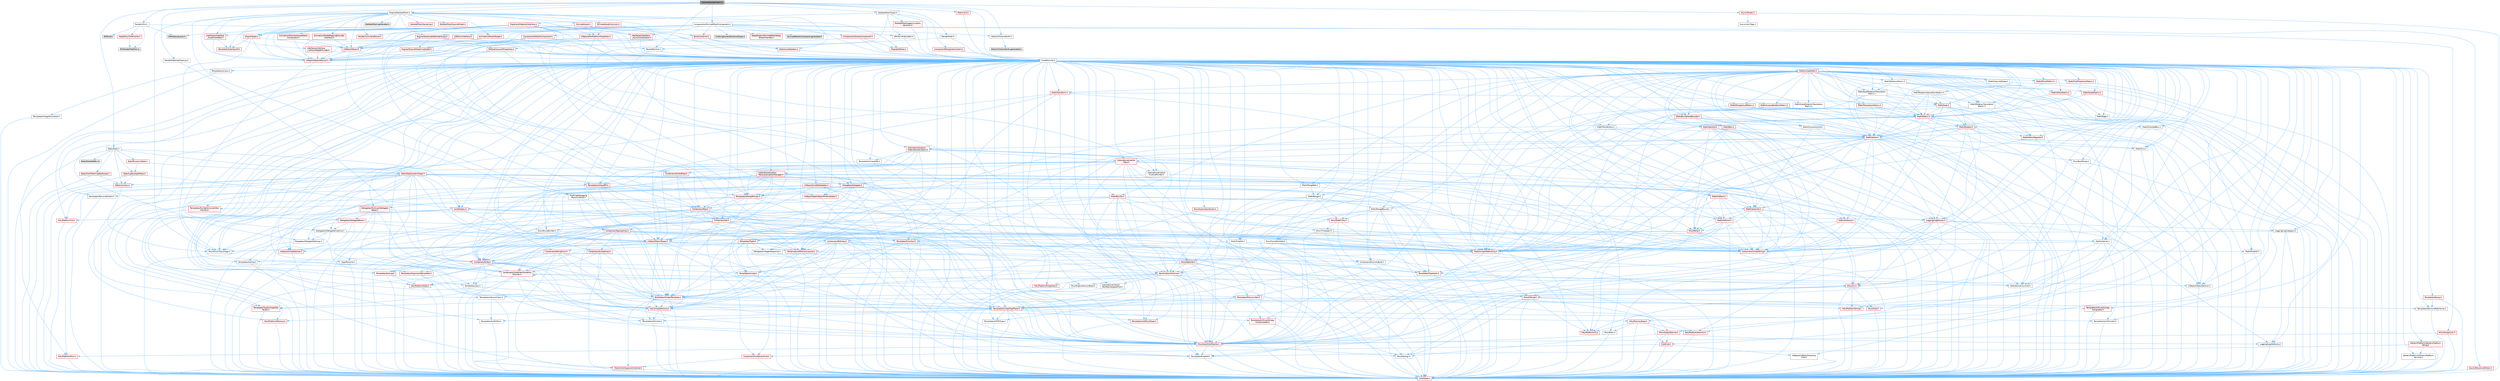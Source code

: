 digraph "SkeletalRenderPublic.h"
{
 // INTERACTIVE_SVG=YES
 // LATEX_PDF_SIZE
  bgcolor="transparent";
  edge [fontname=Helvetica,fontsize=10,labelfontname=Helvetica,labelfontsize=10];
  node [fontname=Helvetica,fontsize=10,shape=box,height=0.2,width=0.4];
  Node1 [id="Node000001",label="SkeletalRenderPublic.h",height=0.2,width=0.4,color="gray40", fillcolor="grey60", style="filled", fontcolor="black",tooltip=" "];
  Node1 -> Node2 [id="edge1_Node000001_Node000002",color="steelblue1",style="solid",tooltip=" "];
  Node2 [id="Node000002",label="CoreMinimal.h",height=0.2,width=0.4,color="grey40", fillcolor="white", style="filled",URL="$d7/d67/CoreMinimal_8h.html",tooltip=" "];
  Node2 -> Node3 [id="edge2_Node000002_Node000003",color="steelblue1",style="solid",tooltip=" "];
  Node3 [id="Node000003",label="CoreTypes.h",height=0.2,width=0.4,color="red", fillcolor="#FFF0F0", style="filled",URL="$dc/dec/CoreTypes_8h.html",tooltip=" "];
  Node2 -> Node17 [id="edge3_Node000002_Node000017",color="steelblue1",style="solid",tooltip=" "];
  Node17 [id="Node000017",label="CoreFwd.h",height=0.2,width=0.4,color="red", fillcolor="#FFF0F0", style="filled",URL="$d1/d1e/CoreFwd_8h.html",tooltip=" "];
  Node17 -> Node3 [id="edge4_Node000017_Node000003",color="steelblue1",style="solid",tooltip=" "];
  Node17 -> Node18 [id="edge5_Node000017_Node000018",color="steelblue1",style="solid",tooltip=" "];
  Node18 [id="Node000018",label="Containers/ContainersFwd.h",height=0.2,width=0.4,color="red", fillcolor="#FFF0F0", style="filled",URL="$d4/d0a/ContainersFwd_8h.html",tooltip=" "];
  Node18 -> Node3 [id="edge6_Node000018_Node000003",color="steelblue1",style="solid",tooltip=" "];
  Node18 -> Node19 [id="edge7_Node000018_Node000019",color="steelblue1",style="solid",tooltip=" "];
  Node19 [id="Node000019",label="Traits/IsContiguousContainer.h",height=0.2,width=0.4,color="red", fillcolor="#FFF0F0", style="filled",URL="$d5/d3c/IsContiguousContainer_8h.html",tooltip=" "];
  Node19 -> Node3 [id="edge8_Node000019_Node000003",color="steelblue1",style="solid",tooltip=" "];
  Node17 -> Node23 [id="edge9_Node000017_Node000023",color="steelblue1",style="solid",tooltip=" "];
  Node23 [id="Node000023",label="UObject/UObjectHierarchy\lFwd.h",height=0.2,width=0.4,color="grey40", fillcolor="white", style="filled",URL="$d3/d13/UObjectHierarchyFwd_8h.html",tooltip=" "];
  Node2 -> Node23 [id="edge10_Node000002_Node000023",color="steelblue1",style="solid",tooltip=" "];
  Node2 -> Node18 [id="edge11_Node000002_Node000018",color="steelblue1",style="solid",tooltip=" "];
  Node2 -> Node24 [id="edge12_Node000002_Node000024",color="steelblue1",style="solid",tooltip=" "];
  Node24 [id="Node000024",label="Misc/VarArgs.h",height=0.2,width=0.4,color="grey40", fillcolor="white", style="filled",URL="$d5/d6f/VarArgs_8h.html",tooltip=" "];
  Node24 -> Node3 [id="edge13_Node000024_Node000003",color="steelblue1",style="solid",tooltip=" "];
  Node2 -> Node25 [id="edge14_Node000002_Node000025",color="steelblue1",style="solid",tooltip=" "];
  Node25 [id="Node000025",label="Logging/LogVerbosity.h",height=0.2,width=0.4,color="grey40", fillcolor="white", style="filled",URL="$d2/d8f/LogVerbosity_8h.html",tooltip=" "];
  Node25 -> Node3 [id="edge15_Node000025_Node000003",color="steelblue1",style="solid",tooltip=" "];
  Node2 -> Node26 [id="edge16_Node000002_Node000026",color="steelblue1",style="solid",tooltip=" "];
  Node26 [id="Node000026",label="Misc/OutputDevice.h",height=0.2,width=0.4,color="red", fillcolor="#FFF0F0", style="filled",URL="$d7/d32/OutputDevice_8h.html",tooltip=" "];
  Node26 -> Node17 [id="edge17_Node000026_Node000017",color="steelblue1",style="solid",tooltip=" "];
  Node26 -> Node3 [id="edge18_Node000026_Node000003",color="steelblue1",style="solid",tooltip=" "];
  Node26 -> Node25 [id="edge19_Node000026_Node000025",color="steelblue1",style="solid",tooltip=" "];
  Node26 -> Node24 [id="edge20_Node000026_Node000024",color="steelblue1",style="solid",tooltip=" "];
  Node2 -> Node32 [id="edge21_Node000002_Node000032",color="steelblue1",style="solid",tooltip=" "];
  Node32 [id="Node000032",label="HAL/PlatformCrt.h",height=0.2,width=0.4,color="red", fillcolor="#FFF0F0", style="filled",URL="$d8/d75/PlatformCrt_8h.html",tooltip=" "];
  Node2 -> Node42 [id="edge22_Node000002_Node000042",color="steelblue1",style="solid",tooltip=" "];
  Node42 [id="Node000042",label="HAL/PlatformMisc.h",height=0.2,width=0.4,color="red", fillcolor="#FFF0F0", style="filled",URL="$d0/df5/PlatformMisc_8h.html",tooltip=" "];
  Node42 -> Node3 [id="edge23_Node000042_Node000003",color="steelblue1",style="solid",tooltip=" "];
  Node2 -> Node61 [id="edge24_Node000002_Node000061",color="steelblue1",style="solid",tooltip=" "];
  Node61 [id="Node000061",label="Misc/AssertionMacros.h",height=0.2,width=0.4,color="red", fillcolor="#FFF0F0", style="filled",URL="$d0/dfa/AssertionMacros_8h.html",tooltip=" "];
  Node61 -> Node3 [id="edge25_Node000061_Node000003",color="steelblue1",style="solid",tooltip=" "];
  Node61 -> Node42 [id="edge26_Node000061_Node000042",color="steelblue1",style="solid",tooltip=" "];
  Node61 -> Node62 [id="edge27_Node000061_Node000062",color="steelblue1",style="solid",tooltip=" "];
  Node62 [id="Node000062",label="Templates/EnableIf.h",height=0.2,width=0.4,color="grey40", fillcolor="white", style="filled",URL="$d7/d60/EnableIf_8h.html",tooltip=" "];
  Node62 -> Node3 [id="edge28_Node000062_Node000003",color="steelblue1",style="solid",tooltip=" "];
  Node61 -> Node24 [id="edge29_Node000061_Node000024",color="steelblue1",style="solid",tooltip=" "];
  Node2 -> Node70 [id="edge30_Node000002_Node000070",color="steelblue1",style="solid",tooltip=" "];
  Node70 [id="Node000070",label="Templates/IsPointer.h",height=0.2,width=0.4,color="grey40", fillcolor="white", style="filled",URL="$d7/d05/IsPointer_8h.html",tooltip=" "];
  Node70 -> Node3 [id="edge31_Node000070_Node000003",color="steelblue1",style="solid",tooltip=" "];
  Node2 -> Node71 [id="edge32_Node000002_Node000071",color="steelblue1",style="solid",tooltip=" "];
  Node71 [id="Node000071",label="HAL/PlatformMemory.h",height=0.2,width=0.4,color="red", fillcolor="#FFF0F0", style="filled",URL="$de/d68/PlatformMemory_8h.html",tooltip=" "];
  Node71 -> Node3 [id="edge33_Node000071_Node000003",color="steelblue1",style="solid",tooltip=" "];
  Node2 -> Node54 [id="edge34_Node000002_Node000054",color="steelblue1",style="solid",tooltip=" "];
  Node54 [id="Node000054",label="HAL/PlatformAtomics.h",height=0.2,width=0.4,color="red", fillcolor="#FFF0F0", style="filled",URL="$d3/d36/PlatformAtomics_8h.html",tooltip=" "];
  Node54 -> Node3 [id="edge35_Node000054_Node000003",color="steelblue1",style="solid",tooltip=" "];
  Node2 -> Node76 [id="edge36_Node000002_Node000076",color="steelblue1",style="solid",tooltip=" "];
  Node76 [id="Node000076",label="Misc/Exec.h",height=0.2,width=0.4,color="grey40", fillcolor="white", style="filled",URL="$de/ddb/Exec_8h.html",tooltip=" "];
  Node76 -> Node3 [id="edge37_Node000076_Node000003",color="steelblue1",style="solid",tooltip=" "];
  Node76 -> Node61 [id="edge38_Node000076_Node000061",color="steelblue1",style="solid",tooltip=" "];
  Node2 -> Node77 [id="edge39_Node000002_Node000077",color="steelblue1",style="solid",tooltip=" "];
  Node77 [id="Node000077",label="HAL/MemoryBase.h",height=0.2,width=0.4,color="red", fillcolor="#FFF0F0", style="filled",URL="$d6/d9f/MemoryBase_8h.html",tooltip=" "];
  Node77 -> Node3 [id="edge40_Node000077_Node000003",color="steelblue1",style="solid",tooltip=" "];
  Node77 -> Node54 [id="edge41_Node000077_Node000054",color="steelblue1",style="solid",tooltip=" "];
  Node77 -> Node32 [id="edge42_Node000077_Node000032",color="steelblue1",style="solid",tooltip=" "];
  Node77 -> Node76 [id="edge43_Node000077_Node000076",color="steelblue1",style="solid",tooltip=" "];
  Node77 -> Node26 [id="edge44_Node000077_Node000026",color="steelblue1",style="solid",tooltip=" "];
  Node2 -> Node87 [id="edge45_Node000002_Node000087",color="steelblue1",style="solid",tooltip=" "];
  Node87 [id="Node000087",label="HAL/UnrealMemory.h",height=0.2,width=0.4,color="red", fillcolor="#FFF0F0", style="filled",URL="$d9/d96/UnrealMemory_8h.html",tooltip=" "];
  Node87 -> Node3 [id="edge46_Node000087_Node000003",color="steelblue1",style="solid",tooltip=" "];
  Node87 -> Node77 [id="edge47_Node000087_Node000077",color="steelblue1",style="solid",tooltip=" "];
  Node87 -> Node71 [id="edge48_Node000087_Node000071",color="steelblue1",style="solid",tooltip=" "];
  Node87 -> Node70 [id="edge49_Node000087_Node000070",color="steelblue1",style="solid",tooltip=" "];
  Node2 -> Node89 [id="edge50_Node000002_Node000089",color="steelblue1",style="solid",tooltip=" "];
  Node89 [id="Node000089",label="Templates/IsArithmetic.h",height=0.2,width=0.4,color="grey40", fillcolor="white", style="filled",URL="$d2/d5d/IsArithmetic_8h.html",tooltip=" "];
  Node89 -> Node3 [id="edge51_Node000089_Node000003",color="steelblue1",style="solid",tooltip=" "];
  Node2 -> Node83 [id="edge52_Node000002_Node000083",color="steelblue1",style="solid",tooltip=" "];
  Node83 [id="Node000083",label="Templates/AndOrNot.h",height=0.2,width=0.4,color="grey40", fillcolor="white", style="filled",URL="$db/d0a/AndOrNot_8h.html",tooltip=" "];
  Node83 -> Node3 [id="edge53_Node000083_Node000003",color="steelblue1",style="solid",tooltip=" "];
  Node2 -> Node90 [id="edge54_Node000002_Node000090",color="steelblue1",style="solid",tooltip=" "];
  Node90 [id="Node000090",label="Templates/IsPODType.h",height=0.2,width=0.4,color="grey40", fillcolor="white", style="filled",URL="$d7/db1/IsPODType_8h.html",tooltip=" "];
  Node90 -> Node3 [id="edge55_Node000090_Node000003",color="steelblue1",style="solid",tooltip=" "];
  Node2 -> Node91 [id="edge56_Node000002_Node000091",color="steelblue1",style="solid",tooltip=" "];
  Node91 [id="Node000091",label="Templates/IsUECoreType.h",height=0.2,width=0.4,color="red", fillcolor="#FFF0F0", style="filled",URL="$d1/db8/IsUECoreType_8h.html",tooltip=" "];
  Node91 -> Node3 [id="edge57_Node000091_Node000003",color="steelblue1",style="solid",tooltip=" "];
  Node2 -> Node84 [id="edge58_Node000002_Node000084",color="steelblue1",style="solid",tooltip=" "];
  Node84 [id="Node000084",label="Templates/IsTriviallyCopy\lConstructible.h",height=0.2,width=0.4,color="red", fillcolor="#FFF0F0", style="filled",URL="$d3/d78/IsTriviallyCopyConstructible_8h.html",tooltip=" "];
  Node84 -> Node3 [id="edge59_Node000084_Node000003",color="steelblue1",style="solid",tooltip=" "];
  Node2 -> Node92 [id="edge60_Node000002_Node000092",color="steelblue1",style="solid",tooltip=" "];
  Node92 [id="Node000092",label="Templates/UnrealTypeTraits.h",height=0.2,width=0.4,color="red", fillcolor="#FFF0F0", style="filled",URL="$d2/d2d/UnrealTypeTraits_8h.html",tooltip=" "];
  Node92 -> Node3 [id="edge61_Node000092_Node000003",color="steelblue1",style="solid",tooltip=" "];
  Node92 -> Node70 [id="edge62_Node000092_Node000070",color="steelblue1",style="solid",tooltip=" "];
  Node92 -> Node61 [id="edge63_Node000092_Node000061",color="steelblue1",style="solid",tooltip=" "];
  Node92 -> Node83 [id="edge64_Node000092_Node000083",color="steelblue1",style="solid",tooltip=" "];
  Node92 -> Node62 [id="edge65_Node000092_Node000062",color="steelblue1",style="solid",tooltip=" "];
  Node92 -> Node89 [id="edge66_Node000092_Node000089",color="steelblue1",style="solid",tooltip=" "];
  Node92 -> Node90 [id="edge67_Node000092_Node000090",color="steelblue1",style="solid",tooltip=" "];
  Node92 -> Node91 [id="edge68_Node000092_Node000091",color="steelblue1",style="solid",tooltip=" "];
  Node92 -> Node84 [id="edge69_Node000092_Node000084",color="steelblue1",style="solid",tooltip=" "];
  Node2 -> Node62 [id="edge70_Node000002_Node000062",color="steelblue1",style="solid",tooltip=" "];
  Node2 -> Node94 [id="edge71_Node000002_Node000094",color="steelblue1",style="solid",tooltip=" "];
  Node94 [id="Node000094",label="Templates/RemoveReference.h",height=0.2,width=0.4,color="grey40", fillcolor="white", style="filled",URL="$da/dbe/RemoveReference_8h.html",tooltip=" "];
  Node94 -> Node3 [id="edge72_Node000094_Node000003",color="steelblue1",style="solid",tooltip=" "];
  Node2 -> Node95 [id="edge73_Node000002_Node000095",color="steelblue1",style="solid",tooltip=" "];
  Node95 [id="Node000095",label="Templates/IntegralConstant.h",height=0.2,width=0.4,color="grey40", fillcolor="white", style="filled",URL="$db/d1b/IntegralConstant_8h.html",tooltip=" "];
  Node95 -> Node3 [id="edge74_Node000095_Node000003",color="steelblue1",style="solid",tooltip=" "];
  Node2 -> Node96 [id="edge75_Node000002_Node000096",color="steelblue1",style="solid",tooltip=" "];
  Node96 [id="Node000096",label="Templates/IsClass.h",height=0.2,width=0.4,color="grey40", fillcolor="white", style="filled",URL="$db/dcb/IsClass_8h.html",tooltip=" "];
  Node96 -> Node3 [id="edge76_Node000096_Node000003",color="steelblue1",style="solid",tooltip=" "];
  Node2 -> Node97 [id="edge77_Node000002_Node000097",color="steelblue1",style="solid",tooltip=" "];
  Node97 [id="Node000097",label="Templates/TypeCompatible\lBytes.h",height=0.2,width=0.4,color="red", fillcolor="#FFF0F0", style="filled",URL="$df/d0a/TypeCompatibleBytes_8h.html",tooltip=" "];
  Node97 -> Node3 [id="edge78_Node000097_Node000003",color="steelblue1",style="solid",tooltip=" "];
  Node2 -> Node19 [id="edge79_Node000002_Node000019",color="steelblue1",style="solid",tooltip=" "];
  Node2 -> Node98 [id="edge80_Node000002_Node000098",color="steelblue1",style="solid",tooltip=" "];
  Node98 [id="Node000098",label="Templates/UnrealTemplate.h",height=0.2,width=0.4,color="red", fillcolor="#FFF0F0", style="filled",URL="$d4/d24/UnrealTemplate_8h.html",tooltip=" "];
  Node98 -> Node3 [id="edge81_Node000098_Node000003",color="steelblue1",style="solid",tooltip=" "];
  Node98 -> Node70 [id="edge82_Node000098_Node000070",color="steelblue1",style="solid",tooltip=" "];
  Node98 -> Node87 [id="edge83_Node000098_Node000087",color="steelblue1",style="solid",tooltip=" "];
  Node98 -> Node92 [id="edge84_Node000098_Node000092",color="steelblue1",style="solid",tooltip=" "];
  Node98 -> Node94 [id="edge85_Node000098_Node000094",color="steelblue1",style="solid",tooltip=" "];
  Node98 -> Node97 [id="edge86_Node000098_Node000097",color="steelblue1",style="solid",tooltip=" "];
  Node98 -> Node19 [id="edge87_Node000098_Node000019",color="steelblue1",style="solid",tooltip=" "];
  Node2 -> Node47 [id="edge88_Node000002_Node000047",color="steelblue1",style="solid",tooltip=" "];
  Node47 [id="Node000047",label="Math/NumericLimits.h",height=0.2,width=0.4,color="grey40", fillcolor="white", style="filled",URL="$df/d1b/NumericLimits_8h.html",tooltip=" "];
  Node47 -> Node3 [id="edge89_Node000047_Node000003",color="steelblue1",style="solid",tooltip=" "];
  Node2 -> Node102 [id="edge90_Node000002_Node000102",color="steelblue1",style="solid",tooltip=" "];
  Node102 [id="Node000102",label="HAL/PlatformMath.h",height=0.2,width=0.4,color="red", fillcolor="#FFF0F0", style="filled",URL="$dc/d53/PlatformMath_8h.html",tooltip=" "];
  Node102 -> Node3 [id="edge91_Node000102_Node000003",color="steelblue1",style="solid",tooltip=" "];
  Node2 -> Node85 [id="edge92_Node000002_Node000085",color="steelblue1",style="solid",tooltip=" "];
  Node85 [id="Node000085",label="Templates/IsTriviallyCopy\lAssignable.h",height=0.2,width=0.4,color="red", fillcolor="#FFF0F0", style="filled",URL="$d2/df2/IsTriviallyCopyAssignable_8h.html",tooltip=" "];
  Node85 -> Node3 [id="edge93_Node000085_Node000003",color="steelblue1",style="solid",tooltip=" "];
  Node2 -> Node110 [id="edge94_Node000002_Node000110",color="steelblue1",style="solid",tooltip=" "];
  Node110 [id="Node000110",label="Templates/MemoryOps.h",height=0.2,width=0.4,color="red", fillcolor="#FFF0F0", style="filled",URL="$db/dea/MemoryOps_8h.html",tooltip=" "];
  Node110 -> Node3 [id="edge95_Node000110_Node000003",color="steelblue1",style="solid",tooltip=" "];
  Node110 -> Node87 [id="edge96_Node000110_Node000087",color="steelblue1",style="solid",tooltip=" "];
  Node110 -> Node85 [id="edge97_Node000110_Node000085",color="steelblue1",style="solid",tooltip=" "];
  Node110 -> Node84 [id="edge98_Node000110_Node000084",color="steelblue1",style="solid",tooltip=" "];
  Node110 -> Node92 [id="edge99_Node000110_Node000092",color="steelblue1",style="solid",tooltip=" "];
  Node2 -> Node111 [id="edge100_Node000002_Node000111",color="steelblue1",style="solid",tooltip=" "];
  Node111 [id="Node000111",label="Containers/ContainerAllocation\lPolicies.h",height=0.2,width=0.4,color="red", fillcolor="#FFF0F0", style="filled",URL="$d7/dff/ContainerAllocationPolicies_8h.html",tooltip=" "];
  Node111 -> Node3 [id="edge101_Node000111_Node000003",color="steelblue1",style="solid",tooltip=" "];
  Node111 -> Node111 [id="edge102_Node000111_Node000111",color="steelblue1",style="solid",tooltip=" "];
  Node111 -> Node102 [id="edge103_Node000111_Node000102",color="steelblue1",style="solid",tooltip=" "];
  Node111 -> Node87 [id="edge104_Node000111_Node000087",color="steelblue1",style="solid",tooltip=" "];
  Node111 -> Node47 [id="edge105_Node000111_Node000047",color="steelblue1",style="solid",tooltip=" "];
  Node111 -> Node61 [id="edge106_Node000111_Node000061",color="steelblue1",style="solid",tooltip=" "];
  Node111 -> Node110 [id="edge107_Node000111_Node000110",color="steelblue1",style="solid",tooltip=" "];
  Node111 -> Node97 [id="edge108_Node000111_Node000097",color="steelblue1",style="solid",tooltip=" "];
  Node2 -> Node114 [id="edge109_Node000002_Node000114",color="steelblue1",style="solid",tooltip=" "];
  Node114 [id="Node000114",label="Templates/IsEnumClass.h",height=0.2,width=0.4,color="grey40", fillcolor="white", style="filled",URL="$d7/d15/IsEnumClass_8h.html",tooltip=" "];
  Node114 -> Node3 [id="edge110_Node000114_Node000003",color="steelblue1",style="solid",tooltip=" "];
  Node114 -> Node83 [id="edge111_Node000114_Node000083",color="steelblue1",style="solid",tooltip=" "];
  Node2 -> Node115 [id="edge112_Node000002_Node000115",color="steelblue1",style="solid",tooltip=" "];
  Node115 [id="Node000115",label="HAL/PlatformProperties.h",height=0.2,width=0.4,color="red", fillcolor="#FFF0F0", style="filled",URL="$d9/db0/PlatformProperties_8h.html",tooltip=" "];
  Node115 -> Node3 [id="edge113_Node000115_Node000003",color="steelblue1",style="solid",tooltip=" "];
  Node2 -> Node118 [id="edge114_Node000002_Node000118",color="steelblue1",style="solid",tooltip=" "];
  Node118 [id="Node000118",label="Misc/EngineVersionBase.h",height=0.2,width=0.4,color="grey40", fillcolor="white", style="filled",URL="$d5/d2b/EngineVersionBase_8h.html",tooltip=" "];
  Node118 -> Node3 [id="edge115_Node000118_Node000003",color="steelblue1",style="solid",tooltip=" "];
  Node2 -> Node119 [id="edge116_Node000002_Node000119",color="steelblue1",style="solid",tooltip=" "];
  Node119 [id="Node000119",label="Internationalization\l/TextNamespaceFwd.h",height=0.2,width=0.4,color="grey40", fillcolor="white", style="filled",URL="$d8/d97/TextNamespaceFwd_8h.html",tooltip=" "];
  Node119 -> Node3 [id="edge117_Node000119_Node000003",color="steelblue1",style="solid",tooltip=" "];
  Node2 -> Node120 [id="edge118_Node000002_Node000120",color="steelblue1",style="solid",tooltip=" "];
  Node120 [id="Node000120",label="Serialization/Archive.h",height=0.2,width=0.4,color="red", fillcolor="#FFF0F0", style="filled",URL="$d7/d3b/Archive_8h.html",tooltip=" "];
  Node120 -> Node17 [id="edge119_Node000120_Node000017",color="steelblue1",style="solid",tooltip=" "];
  Node120 -> Node3 [id="edge120_Node000120_Node000003",color="steelblue1",style="solid",tooltip=" "];
  Node120 -> Node115 [id="edge121_Node000120_Node000115",color="steelblue1",style="solid",tooltip=" "];
  Node120 -> Node119 [id="edge122_Node000120_Node000119",color="steelblue1",style="solid",tooltip=" "];
  Node120 -> Node61 [id="edge123_Node000120_Node000061",color="steelblue1",style="solid",tooltip=" "];
  Node120 -> Node118 [id="edge124_Node000120_Node000118",color="steelblue1",style="solid",tooltip=" "];
  Node120 -> Node24 [id="edge125_Node000120_Node000024",color="steelblue1",style="solid",tooltip=" "];
  Node120 -> Node62 [id="edge126_Node000120_Node000062",color="steelblue1",style="solid",tooltip=" "];
  Node120 -> Node114 [id="edge127_Node000120_Node000114",color="steelblue1",style="solid",tooltip=" "];
  Node120 -> Node98 [id="edge128_Node000120_Node000098",color="steelblue1",style="solid",tooltip=" "];
  Node120 -> Node123 [id="edge129_Node000120_Node000123",color="steelblue1",style="solid",tooltip=" "];
  Node123 [id="Node000123",label="UObject/ObjectVersion.h",height=0.2,width=0.4,color="grey40", fillcolor="white", style="filled",URL="$da/d63/ObjectVersion_8h.html",tooltip=" "];
  Node123 -> Node3 [id="edge130_Node000123_Node000003",color="steelblue1",style="solid",tooltip=" "];
  Node2 -> Node124 [id="edge131_Node000002_Node000124",color="steelblue1",style="solid",tooltip=" "];
  Node124 [id="Node000124",label="Templates/Less.h",height=0.2,width=0.4,color="grey40", fillcolor="white", style="filled",URL="$de/dc8/Less_8h.html",tooltip=" "];
  Node124 -> Node3 [id="edge132_Node000124_Node000003",color="steelblue1",style="solid",tooltip=" "];
  Node124 -> Node98 [id="edge133_Node000124_Node000098",color="steelblue1",style="solid",tooltip=" "];
  Node2 -> Node125 [id="edge134_Node000002_Node000125",color="steelblue1",style="solid",tooltip=" "];
  Node125 [id="Node000125",label="Templates/Sorting.h",height=0.2,width=0.4,color="red", fillcolor="#FFF0F0", style="filled",URL="$d3/d9e/Sorting_8h.html",tooltip=" "];
  Node125 -> Node3 [id="edge135_Node000125_Node000003",color="steelblue1",style="solid",tooltip=" "];
  Node125 -> Node102 [id="edge136_Node000125_Node000102",color="steelblue1",style="solid",tooltip=" "];
  Node125 -> Node124 [id="edge137_Node000125_Node000124",color="steelblue1",style="solid",tooltip=" "];
  Node2 -> Node136 [id="edge138_Node000002_Node000136",color="steelblue1",style="solid",tooltip=" "];
  Node136 [id="Node000136",label="Misc/Char.h",height=0.2,width=0.4,color="red", fillcolor="#FFF0F0", style="filled",URL="$d0/d58/Char_8h.html",tooltip=" "];
  Node136 -> Node3 [id="edge139_Node000136_Node000003",color="steelblue1",style="solid",tooltip=" "];
  Node2 -> Node139 [id="edge140_Node000002_Node000139",color="steelblue1",style="solid",tooltip=" "];
  Node139 [id="Node000139",label="GenericPlatform/GenericPlatform\lStricmp.h",height=0.2,width=0.4,color="grey40", fillcolor="white", style="filled",URL="$d2/d86/GenericPlatformStricmp_8h.html",tooltip=" "];
  Node139 -> Node3 [id="edge141_Node000139_Node000003",color="steelblue1",style="solid",tooltip=" "];
  Node2 -> Node140 [id="edge142_Node000002_Node000140",color="steelblue1",style="solid",tooltip=" "];
  Node140 [id="Node000140",label="GenericPlatform/GenericPlatform\lString.h",height=0.2,width=0.4,color="red", fillcolor="#FFF0F0", style="filled",URL="$dd/d20/GenericPlatformString_8h.html",tooltip=" "];
  Node140 -> Node3 [id="edge143_Node000140_Node000003",color="steelblue1",style="solid",tooltip=" "];
  Node140 -> Node139 [id="edge144_Node000140_Node000139",color="steelblue1",style="solid",tooltip=" "];
  Node140 -> Node62 [id="edge145_Node000140_Node000062",color="steelblue1",style="solid",tooltip=" "];
  Node2 -> Node73 [id="edge146_Node000002_Node000073",color="steelblue1",style="solid",tooltip=" "];
  Node73 [id="Node000073",label="HAL/PlatformString.h",height=0.2,width=0.4,color="red", fillcolor="#FFF0F0", style="filled",URL="$db/db5/PlatformString_8h.html",tooltip=" "];
  Node73 -> Node3 [id="edge147_Node000073_Node000003",color="steelblue1",style="solid",tooltip=" "];
  Node2 -> Node143 [id="edge148_Node000002_Node000143",color="steelblue1",style="solid",tooltip=" "];
  Node143 [id="Node000143",label="Misc/CString.h",height=0.2,width=0.4,color="red", fillcolor="#FFF0F0", style="filled",URL="$d2/d49/CString_8h.html",tooltip=" "];
  Node143 -> Node3 [id="edge149_Node000143_Node000003",color="steelblue1",style="solid",tooltip=" "];
  Node143 -> Node32 [id="edge150_Node000143_Node000032",color="steelblue1",style="solid",tooltip=" "];
  Node143 -> Node73 [id="edge151_Node000143_Node000073",color="steelblue1",style="solid",tooltip=" "];
  Node143 -> Node61 [id="edge152_Node000143_Node000061",color="steelblue1",style="solid",tooltip=" "];
  Node143 -> Node136 [id="edge153_Node000143_Node000136",color="steelblue1",style="solid",tooltip=" "];
  Node143 -> Node24 [id="edge154_Node000143_Node000024",color="steelblue1",style="solid",tooltip=" "];
  Node2 -> Node144 [id="edge155_Node000002_Node000144",color="steelblue1",style="solid",tooltip=" "];
  Node144 [id="Node000144",label="Misc/Crc.h",height=0.2,width=0.4,color="red", fillcolor="#FFF0F0", style="filled",URL="$d4/dd2/Crc_8h.html",tooltip=" "];
  Node144 -> Node3 [id="edge156_Node000144_Node000003",color="steelblue1",style="solid",tooltip=" "];
  Node144 -> Node73 [id="edge157_Node000144_Node000073",color="steelblue1",style="solid",tooltip=" "];
  Node144 -> Node61 [id="edge158_Node000144_Node000061",color="steelblue1",style="solid",tooltip=" "];
  Node144 -> Node143 [id="edge159_Node000144_Node000143",color="steelblue1",style="solid",tooltip=" "];
  Node144 -> Node136 [id="edge160_Node000144_Node000136",color="steelblue1",style="solid",tooltip=" "];
  Node144 -> Node92 [id="edge161_Node000144_Node000092",color="steelblue1",style="solid",tooltip=" "];
  Node2 -> Node135 [id="edge162_Node000002_Node000135",color="steelblue1",style="solid",tooltip=" "];
  Node135 [id="Node000135",label="Math/UnrealMathUtility.h",height=0.2,width=0.4,color="red", fillcolor="#FFF0F0", style="filled",URL="$db/db8/UnrealMathUtility_8h.html",tooltip=" "];
  Node135 -> Node3 [id="edge163_Node000135_Node000003",color="steelblue1",style="solid",tooltip=" "];
  Node135 -> Node61 [id="edge164_Node000135_Node000061",color="steelblue1",style="solid",tooltip=" "];
  Node135 -> Node102 [id="edge165_Node000135_Node000102",color="steelblue1",style="solid",tooltip=" "];
  Node2 -> Node145 [id="edge166_Node000002_Node000145",color="steelblue1",style="solid",tooltip=" "];
  Node145 [id="Node000145",label="Containers/UnrealString.h",height=0.2,width=0.4,color="red", fillcolor="#FFF0F0", style="filled",URL="$d5/dba/UnrealString_8h.html",tooltip=" "];
  Node2 -> Node149 [id="edge167_Node000002_Node000149",color="steelblue1",style="solid",tooltip=" "];
  Node149 [id="Node000149",label="Containers/Array.h",height=0.2,width=0.4,color="red", fillcolor="#FFF0F0", style="filled",URL="$df/dd0/Array_8h.html",tooltip=" "];
  Node149 -> Node3 [id="edge168_Node000149_Node000003",color="steelblue1",style="solid",tooltip=" "];
  Node149 -> Node61 [id="edge169_Node000149_Node000061",color="steelblue1",style="solid",tooltip=" "];
  Node149 -> Node87 [id="edge170_Node000149_Node000087",color="steelblue1",style="solid",tooltip=" "];
  Node149 -> Node92 [id="edge171_Node000149_Node000092",color="steelblue1",style="solid",tooltip=" "];
  Node149 -> Node98 [id="edge172_Node000149_Node000098",color="steelblue1",style="solid",tooltip=" "];
  Node149 -> Node111 [id="edge173_Node000149_Node000111",color="steelblue1",style="solid",tooltip=" "];
  Node149 -> Node120 [id="edge174_Node000149_Node000120",color="steelblue1",style="solid",tooltip=" "];
  Node149 -> Node128 [id="edge175_Node000149_Node000128",color="steelblue1",style="solid",tooltip=" "];
  Node128 [id="Node000128",label="Templates/Invoke.h",height=0.2,width=0.4,color="red", fillcolor="#FFF0F0", style="filled",URL="$d7/deb/Invoke_8h.html",tooltip=" "];
  Node128 -> Node3 [id="edge176_Node000128_Node000003",color="steelblue1",style="solid",tooltip=" "];
  Node128 -> Node98 [id="edge177_Node000128_Node000098",color="steelblue1",style="solid",tooltip=" "];
  Node149 -> Node124 [id="edge178_Node000149_Node000124",color="steelblue1",style="solid",tooltip=" "];
  Node149 -> Node125 [id="edge179_Node000149_Node000125",color="steelblue1",style="solid",tooltip=" "];
  Node149 -> Node172 [id="edge180_Node000149_Node000172",color="steelblue1",style="solid",tooltip=" "];
  Node172 [id="Node000172",label="Templates/AlignmentTemplates.h",height=0.2,width=0.4,color="red", fillcolor="#FFF0F0", style="filled",URL="$dd/d32/AlignmentTemplates_8h.html",tooltip=" "];
  Node172 -> Node3 [id="edge181_Node000172_Node000003",color="steelblue1",style="solid",tooltip=" "];
  Node172 -> Node70 [id="edge182_Node000172_Node000070",color="steelblue1",style="solid",tooltip=" "];
  Node2 -> Node173 [id="edge183_Node000002_Node000173",color="steelblue1",style="solid",tooltip=" "];
  Node173 [id="Node000173",label="Misc/FrameNumber.h",height=0.2,width=0.4,color="grey40", fillcolor="white", style="filled",URL="$dd/dbd/FrameNumber_8h.html",tooltip=" "];
  Node173 -> Node3 [id="edge184_Node000173_Node000003",color="steelblue1",style="solid",tooltip=" "];
  Node173 -> Node47 [id="edge185_Node000173_Node000047",color="steelblue1",style="solid",tooltip=" "];
  Node173 -> Node135 [id="edge186_Node000173_Node000135",color="steelblue1",style="solid",tooltip=" "];
  Node173 -> Node62 [id="edge187_Node000173_Node000062",color="steelblue1",style="solid",tooltip=" "];
  Node173 -> Node92 [id="edge188_Node000173_Node000092",color="steelblue1",style="solid",tooltip=" "];
  Node2 -> Node174 [id="edge189_Node000002_Node000174",color="steelblue1",style="solid",tooltip=" "];
  Node174 [id="Node000174",label="Misc/Timespan.h",height=0.2,width=0.4,color="grey40", fillcolor="white", style="filled",URL="$da/dd9/Timespan_8h.html",tooltip=" "];
  Node174 -> Node3 [id="edge190_Node000174_Node000003",color="steelblue1",style="solid",tooltip=" "];
  Node174 -> Node175 [id="edge191_Node000174_Node000175",color="steelblue1",style="solid",tooltip=" "];
  Node175 [id="Node000175",label="Math/Interval.h",height=0.2,width=0.4,color="grey40", fillcolor="white", style="filled",URL="$d1/d55/Interval_8h.html",tooltip=" "];
  Node175 -> Node3 [id="edge192_Node000175_Node000003",color="steelblue1",style="solid",tooltip=" "];
  Node175 -> Node89 [id="edge193_Node000175_Node000089",color="steelblue1",style="solid",tooltip=" "];
  Node175 -> Node92 [id="edge194_Node000175_Node000092",color="steelblue1",style="solid",tooltip=" "];
  Node175 -> Node47 [id="edge195_Node000175_Node000047",color="steelblue1",style="solid",tooltip=" "];
  Node175 -> Node135 [id="edge196_Node000175_Node000135",color="steelblue1",style="solid",tooltip=" "];
  Node174 -> Node135 [id="edge197_Node000174_Node000135",color="steelblue1",style="solid",tooltip=" "];
  Node174 -> Node61 [id="edge198_Node000174_Node000061",color="steelblue1",style="solid",tooltip=" "];
  Node2 -> Node176 [id="edge199_Node000002_Node000176",color="steelblue1",style="solid",tooltip=" "];
  Node176 [id="Node000176",label="Containers/StringConv.h",height=0.2,width=0.4,color="red", fillcolor="#FFF0F0", style="filled",URL="$d3/ddf/StringConv_8h.html",tooltip=" "];
  Node176 -> Node3 [id="edge200_Node000176_Node000003",color="steelblue1",style="solid",tooltip=" "];
  Node176 -> Node61 [id="edge201_Node000176_Node000061",color="steelblue1",style="solid",tooltip=" "];
  Node176 -> Node111 [id="edge202_Node000176_Node000111",color="steelblue1",style="solid",tooltip=" "];
  Node176 -> Node149 [id="edge203_Node000176_Node000149",color="steelblue1",style="solid",tooltip=" "];
  Node176 -> Node143 [id="edge204_Node000176_Node000143",color="steelblue1",style="solid",tooltip=" "];
  Node176 -> Node177 [id="edge205_Node000176_Node000177",color="steelblue1",style="solid",tooltip=" "];
  Node177 [id="Node000177",label="Templates/IsArray.h",height=0.2,width=0.4,color="grey40", fillcolor="white", style="filled",URL="$d8/d8d/IsArray_8h.html",tooltip=" "];
  Node177 -> Node3 [id="edge206_Node000177_Node000003",color="steelblue1",style="solid",tooltip=" "];
  Node176 -> Node98 [id="edge207_Node000176_Node000098",color="steelblue1",style="solid",tooltip=" "];
  Node176 -> Node92 [id="edge208_Node000176_Node000092",color="steelblue1",style="solid",tooltip=" "];
  Node176 -> Node19 [id="edge209_Node000176_Node000019",color="steelblue1",style="solid",tooltip=" "];
  Node2 -> Node178 [id="edge210_Node000002_Node000178",color="steelblue1",style="solid",tooltip=" "];
  Node178 [id="Node000178",label="UObject/UnrealNames.h",height=0.2,width=0.4,color="red", fillcolor="#FFF0F0", style="filled",URL="$d8/db1/UnrealNames_8h.html",tooltip=" "];
  Node178 -> Node3 [id="edge211_Node000178_Node000003",color="steelblue1",style="solid",tooltip=" "];
  Node2 -> Node180 [id="edge212_Node000002_Node000180",color="steelblue1",style="solid",tooltip=" "];
  Node180 [id="Node000180",label="UObject/NameTypes.h",height=0.2,width=0.4,color="red", fillcolor="#FFF0F0", style="filled",URL="$d6/d35/NameTypes_8h.html",tooltip=" "];
  Node180 -> Node3 [id="edge213_Node000180_Node000003",color="steelblue1",style="solid",tooltip=" "];
  Node180 -> Node61 [id="edge214_Node000180_Node000061",color="steelblue1",style="solid",tooltip=" "];
  Node180 -> Node87 [id="edge215_Node000180_Node000087",color="steelblue1",style="solid",tooltip=" "];
  Node180 -> Node92 [id="edge216_Node000180_Node000092",color="steelblue1",style="solid",tooltip=" "];
  Node180 -> Node98 [id="edge217_Node000180_Node000098",color="steelblue1",style="solid",tooltip=" "];
  Node180 -> Node145 [id="edge218_Node000180_Node000145",color="steelblue1",style="solid",tooltip=" "];
  Node180 -> Node176 [id="edge219_Node000180_Node000176",color="steelblue1",style="solid",tooltip=" "];
  Node180 -> Node178 [id="edge220_Node000180_Node000178",color="steelblue1",style="solid",tooltip=" "];
  Node180 -> Node157 [id="edge221_Node000180_Node000157",color="steelblue1",style="solid",tooltip=" "];
  Node157 [id="Node000157",label="Serialization/MemoryLayout.h",height=0.2,width=0.4,color="red", fillcolor="#FFF0F0", style="filled",URL="$d7/d66/MemoryLayout_8h.html",tooltip=" "];
  Node157 -> Node160 [id="edge222_Node000157_Node000160",color="steelblue1",style="solid",tooltip=" "];
  Node160 [id="Node000160",label="Containers/EnumAsByte.h",height=0.2,width=0.4,color="grey40", fillcolor="white", style="filled",URL="$d6/d9a/EnumAsByte_8h.html",tooltip=" "];
  Node160 -> Node3 [id="edge223_Node000160_Node000003",color="steelblue1",style="solid",tooltip=" "];
  Node160 -> Node90 [id="edge224_Node000160_Node000090",color="steelblue1",style="solid",tooltip=" "];
  Node160 -> Node161 [id="edge225_Node000160_Node000161",color="steelblue1",style="solid",tooltip=" "];
  Node161 [id="Node000161",label="Templates/TypeHash.h",height=0.2,width=0.4,color="red", fillcolor="#FFF0F0", style="filled",URL="$d1/d62/TypeHash_8h.html",tooltip=" "];
  Node161 -> Node3 [id="edge226_Node000161_Node000003",color="steelblue1",style="solid",tooltip=" "];
  Node161 -> Node144 [id="edge227_Node000161_Node000144",color="steelblue1",style="solid",tooltip=" "];
  Node157 -> Node87 [id="edge228_Node000157_Node000087",color="steelblue1",style="solid",tooltip=" "];
  Node157 -> Node62 [id="edge229_Node000157_Node000062",color="steelblue1",style="solid",tooltip=" "];
  Node157 -> Node98 [id="edge230_Node000157_Node000098",color="steelblue1",style="solid",tooltip=" "];
  Node2 -> Node188 [id="edge231_Node000002_Node000188",color="steelblue1",style="solid",tooltip=" "];
  Node188 [id="Node000188",label="Misc/Parse.h",height=0.2,width=0.4,color="red", fillcolor="#FFF0F0", style="filled",URL="$dc/d71/Parse_8h.html",tooltip=" "];
  Node188 -> Node145 [id="edge232_Node000188_Node000145",color="steelblue1",style="solid",tooltip=" "];
  Node188 -> Node3 [id="edge233_Node000188_Node000003",color="steelblue1",style="solid",tooltip=" "];
  Node188 -> Node32 [id="edge234_Node000188_Node000032",color="steelblue1",style="solid",tooltip=" "];
  Node188 -> Node49 [id="edge235_Node000188_Node000049",color="steelblue1",style="solid",tooltip=" "];
  Node49 [id="Node000049",label="Misc/EnumClassFlags.h",height=0.2,width=0.4,color="grey40", fillcolor="white", style="filled",URL="$d8/de7/EnumClassFlags_8h.html",tooltip=" "];
  Node188 -> Node189 [id="edge236_Node000188_Node000189",color="steelblue1",style="solid",tooltip=" "];
  Node189 [id="Node000189",label="Templates/Function.h",height=0.2,width=0.4,color="red", fillcolor="#FFF0F0", style="filled",URL="$df/df5/Function_8h.html",tooltip=" "];
  Node189 -> Node3 [id="edge237_Node000189_Node000003",color="steelblue1",style="solid",tooltip=" "];
  Node189 -> Node61 [id="edge238_Node000189_Node000061",color="steelblue1",style="solid",tooltip=" "];
  Node189 -> Node87 [id="edge239_Node000189_Node000087",color="steelblue1",style="solid",tooltip=" "];
  Node189 -> Node92 [id="edge240_Node000189_Node000092",color="steelblue1",style="solid",tooltip=" "];
  Node189 -> Node128 [id="edge241_Node000189_Node000128",color="steelblue1",style="solid",tooltip=" "];
  Node189 -> Node98 [id="edge242_Node000189_Node000098",color="steelblue1",style="solid",tooltip=" "];
  Node189 -> Node135 [id="edge243_Node000189_Node000135",color="steelblue1",style="solid",tooltip=" "];
  Node2 -> Node172 [id="edge244_Node000002_Node000172",color="steelblue1",style="solid",tooltip=" "];
  Node2 -> Node191 [id="edge245_Node000002_Node000191",color="steelblue1",style="solid",tooltip=" "];
  Node191 [id="Node000191",label="Misc/StructBuilder.h",height=0.2,width=0.4,color="grey40", fillcolor="white", style="filled",URL="$d9/db3/StructBuilder_8h.html",tooltip=" "];
  Node191 -> Node3 [id="edge246_Node000191_Node000003",color="steelblue1",style="solid",tooltip=" "];
  Node191 -> Node135 [id="edge247_Node000191_Node000135",color="steelblue1",style="solid",tooltip=" "];
  Node191 -> Node172 [id="edge248_Node000191_Node000172",color="steelblue1",style="solid",tooltip=" "];
  Node2 -> Node104 [id="edge249_Node000002_Node000104",color="steelblue1",style="solid",tooltip=" "];
  Node104 [id="Node000104",label="Templates/Decay.h",height=0.2,width=0.4,color="red", fillcolor="#FFF0F0", style="filled",URL="$dd/d0f/Decay_8h.html",tooltip=" "];
  Node104 -> Node3 [id="edge250_Node000104_Node000003",color="steelblue1",style="solid",tooltip=" "];
  Node104 -> Node94 [id="edge251_Node000104_Node000094",color="steelblue1",style="solid",tooltip=" "];
  Node2 -> Node192 [id="edge252_Node000002_Node000192",color="steelblue1",style="solid",tooltip=" "];
  Node192 [id="Node000192",label="Templates/PointerIsConvertible\lFromTo.h",height=0.2,width=0.4,color="red", fillcolor="#FFF0F0", style="filled",URL="$d6/d65/PointerIsConvertibleFromTo_8h.html",tooltip=" "];
  Node192 -> Node3 [id="edge253_Node000192_Node000003",color="steelblue1",style="solid",tooltip=" "];
  Node2 -> Node128 [id="edge254_Node000002_Node000128",color="steelblue1",style="solid",tooltip=" "];
  Node2 -> Node189 [id="edge255_Node000002_Node000189",color="steelblue1",style="solid",tooltip=" "];
  Node2 -> Node161 [id="edge256_Node000002_Node000161",color="steelblue1",style="solid",tooltip=" "];
  Node2 -> Node193 [id="edge257_Node000002_Node000193",color="steelblue1",style="solid",tooltip=" "];
  Node193 [id="Node000193",label="Containers/ScriptArray.h",height=0.2,width=0.4,color="red", fillcolor="#FFF0F0", style="filled",URL="$dc/daf/ScriptArray_8h.html",tooltip=" "];
  Node193 -> Node3 [id="edge258_Node000193_Node000003",color="steelblue1",style="solid",tooltip=" "];
  Node193 -> Node61 [id="edge259_Node000193_Node000061",color="steelblue1",style="solid",tooltip=" "];
  Node193 -> Node87 [id="edge260_Node000193_Node000087",color="steelblue1",style="solid",tooltip=" "];
  Node193 -> Node111 [id="edge261_Node000193_Node000111",color="steelblue1",style="solid",tooltip=" "];
  Node193 -> Node149 [id="edge262_Node000193_Node000149",color="steelblue1",style="solid",tooltip=" "];
  Node2 -> Node194 [id="edge263_Node000002_Node000194",color="steelblue1",style="solid",tooltip=" "];
  Node194 [id="Node000194",label="Containers/BitArray.h",height=0.2,width=0.4,color="red", fillcolor="#FFF0F0", style="filled",URL="$d1/de4/BitArray_8h.html",tooltip=" "];
  Node194 -> Node111 [id="edge264_Node000194_Node000111",color="steelblue1",style="solid",tooltip=" "];
  Node194 -> Node3 [id="edge265_Node000194_Node000003",color="steelblue1",style="solid",tooltip=" "];
  Node194 -> Node54 [id="edge266_Node000194_Node000054",color="steelblue1",style="solid",tooltip=" "];
  Node194 -> Node87 [id="edge267_Node000194_Node000087",color="steelblue1",style="solid",tooltip=" "];
  Node194 -> Node135 [id="edge268_Node000194_Node000135",color="steelblue1",style="solid",tooltip=" "];
  Node194 -> Node61 [id="edge269_Node000194_Node000061",color="steelblue1",style="solid",tooltip=" "];
  Node194 -> Node49 [id="edge270_Node000194_Node000049",color="steelblue1",style="solid",tooltip=" "];
  Node194 -> Node120 [id="edge271_Node000194_Node000120",color="steelblue1",style="solid",tooltip=" "];
  Node194 -> Node157 [id="edge272_Node000194_Node000157",color="steelblue1",style="solid",tooltip=" "];
  Node194 -> Node62 [id="edge273_Node000194_Node000062",color="steelblue1",style="solid",tooltip=" "];
  Node194 -> Node128 [id="edge274_Node000194_Node000128",color="steelblue1",style="solid",tooltip=" "];
  Node194 -> Node98 [id="edge275_Node000194_Node000098",color="steelblue1",style="solid",tooltip=" "];
  Node194 -> Node92 [id="edge276_Node000194_Node000092",color="steelblue1",style="solid",tooltip=" "];
  Node2 -> Node195 [id="edge277_Node000002_Node000195",color="steelblue1",style="solid",tooltip=" "];
  Node195 [id="Node000195",label="Containers/SparseArray.h",height=0.2,width=0.4,color="red", fillcolor="#FFF0F0", style="filled",URL="$d5/dbf/SparseArray_8h.html",tooltip=" "];
  Node195 -> Node3 [id="edge278_Node000195_Node000003",color="steelblue1",style="solid",tooltip=" "];
  Node195 -> Node61 [id="edge279_Node000195_Node000061",color="steelblue1",style="solid",tooltip=" "];
  Node195 -> Node87 [id="edge280_Node000195_Node000087",color="steelblue1",style="solid",tooltip=" "];
  Node195 -> Node92 [id="edge281_Node000195_Node000092",color="steelblue1",style="solid",tooltip=" "];
  Node195 -> Node98 [id="edge282_Node000195_Node000098",color="steelblue1",style="solid",tooltip=" "];
  Node195 -> Node111 [id="edge283_Node000195_Node000111",color="steelblue1",style="solid",tooltip=" "];
  Node195 -> Node124 [id="edge284_Node000195_Node000124",color="steelblue1",style="solid",tooltip=" "];
  Node195 -> Node149 [id="edge285_Node000195_Node000149",color="steelblue1",style="solid",tooltip=" "];
  Node195 -> Node135 [id="edge286_Node000195_Node000135",color="steelblue1",style="solid",tooltip=" "];
  Node195 -> Node193 [id="edge287_Node000195_Node000193",color="steelblue1",style="solid",tooltip=" "];
  Node195 -> Node194 [id="edge288_Node000195_Node000194",color="steelblue1",style="solid",tooltip=" "];
  Node195 -> Node145 [id="edge289_Node000195_Node000145",color="steelblue1",style="solid",tooltip=" "];
  Node2 -> Node211 [id="edge290_Node000002_Node000211",color="steelblue1",style="solid",tooltip=" "];
  Node211 [id="Node000211",label="Containers/Set.h",height=0.2,width=0.4,color="red", fillcolor="#FFF0F0", style="filled",URL="$d4/d45/Set_8h.html",tooltip=" "];
  Node211 -> Node111 [id="edge291_Node000211_Node000111",color="steelblue1",style="solid",tooltip=" "];
  Node211 -> Node195 [id="edge292_Node000211_Node000195",color="steelblue1",style="solid",tooltip=" "];
  Node211 -> Node18 [id="edge293_Node000211_Node000018",color="steelblue1",style="solid",tooltip=" "];
  Node211 -> Node135 [id="edge294_Node000211_Node000135",color="steelblue1",style="solid",tooltip=" "];
  Node211 -> Node61 [id="edge295_Node000211_Node000061",color="steelblue1",style="solid",tooltip=" "];
  Node211 -> Node191 [id="edge296_Node000211_Node000191",color="steelblue1",style="solid",tooltip=" "];
  Node211 -> Node189 [id="edge297_Node000211_Node000189",color="steelblue1",style="solid",tooltip=" "];
  Node211 -> Node125 [id="edge298_Node000211_Node000125",color="steelblue1",style="solid",tooltip=" "];
  Node211 -> Node161 [id="edge299_Node000211_Node000161",color="steelblue1",style="solid",tooltip=" "];
  Node211 -> Node98 [id="edge300_Node000211_Node000098",color="steelblue1",style="solid",tooltip=" "];
  Node2 -> Node214 [id="edge301_Node000002_Node000214",color="steelblue1",style="solid",tooltip=" "];
  Node214 [id="Node000214",label="Algo/Reverse.h",height=0.2,width=0.4,color="grey40", fillcolor="white", style="filled",URL="$d5/d93/Reverse_8h.html",tooltip=" "];
  Node214 -> Node3 [id="edge302_Node000214_Node000003",color="steelblue1",style="solid",tooltip=" "];
  Node214 -> Node98 [id="edge303_Node000214_Node000098",color="steelblue1",style="solid",tooltip=" "];
  Node2 -> Node215 [id="edge304_Node000002_Node000215",color="steelblue1",style="solid",tooltip=" "];
  Node215 [id="Node000215",label="Containers/Map.h",height=0.2,width=0.4,color="red", fillcolor="#FFF0F0", style="filled",URL="$df/d79/Map_8h.html",tooltip=" "];
  Node215 -> Node3 [id="edge305_Node000215_Node000003",color="steelblue1",style="solid",tooltip=" "];
  Node215 -> Node214 [id="edge306_Node000215_Node000214",color="steelblue1",style="solid",tooltip=" "];
  Node215 -> Node211 [id="edge307_Node000215_Node000211",color="steelblue1",style="solid",tooltip=" "];
  Node215 -> Node145 [id="edge308_Node000215_Node000145",color="steelblue1",style="solid",tooltip=" "];
  Node215 -> Node61 [id="edge309_Node000215_Node000061",color="steelblue1",style="solid",tooltip=" "];
  Node215 -> Node191 [id="edge310_Node000215_Node000191",color="steelblue1",style="solid",tooltip=" "];
  Node215 -> Node189 [id="edge311_Node000215_Node000189",color="steelblue1",style="solid",tooltip=" "];
  Node215 -> Node125 [id="edge312_Node000215_Node000125",color="steelblue1",style="solid",tooltip=" "];
  Node215 -> Node216 [id="edge313_Node000215_Node000216",color="steelblue1",style="solid",tooltip=" "];
  Node216 [id="Node000216",label="Templates/Tuple.h",height=0.2,width=0.4,color="red", fillcolor="#FFF0F0", style="filled",URL="$d2/d4f/Tuple_8h.html",tooltip=" "];
  Node216 -> Node3 [id="edge314_Node000216_Node000003",color="steelblue1",style="solid",tooltip=" "];
  Node216 -> Node98 [id="edge315_Node000216_Node000098",color="steelblue1",style="solid",tooltip=" "];
  Node216 -> Node217 [id="edge316_Node000216_Node000217",color="steelblue1",style="solid",tooltip=" "];
  Node217 [id="Node000217",label="Delegates/IntegerSequence.h",height=0.2,width=0.4,color="grey40", fillcolor="white", style="filled",URL="$d2/dcc/IntegerSequence_8h.html",tooltip=" "];
  Node217 -> Node3 [id="edge317_Node000217_Node000003",color="steelblue1",style="solid",tooltip=" "];
  Node216 -> Node128 [id="edge318_Node000216_Node000128",color="steelblue1",style="solid",tooltip=" "];
  Node216 -> Node157 [id="edge319_Node000216_Node000157",color="steelblue1",style="solid",tooltip=" "];
  Node216 -> Node161 [id="edge320_Node000216_Node000161",color="steelblue1",style="solid",tooltip=" "];
  Node215 -> Node98 [id="edge321_Node000215_Node000098",color="steelblue1",style="solid",tooltip=" "];
  Node215 -> Node92 [id="edge322_Node000215_Node000092",color="steelblue1",style="solid",tooltip=" "];
  Node2 -> Node219 [id="edge323_Node000002_Node000219",color="steelblue1",style="solid",tooltip=" "];
  Node219 [id="Node000219",label="Math/IntPoint.h",height=0.2,width=0.4,color="red", fillcolor="#FFF0F0", style="filled",URL="$d3/df7/IntPoint_8h.html",tooltip=" "];
  Node219 -> Node3 [id="edge324_Node000219_Node000003",color="steelblue1",style="solid",tooltip=" "];
  Node219 -> Node61 [id="edge325_Node000219_Node000061",color="steelblue1",style="solid",tooltip=" "];
  Node219 -> Node188 [id="edge326_Node000219_Node000188",color="steelblue1",style="solid",tooltip=" "];
  Node219 -> Node135 [id="edge327_Node000219_Node000135",color="steelblue1",style="solid",tooltip=" "];
  Node219 -> Node145 [id="edge328_Node000219_Node000145",color="steelblue1",style="solid",tooltip=" "];
  Node219 -> Node161 [id="edge329_Node000219_Node000161",color="steelblue1",style="solid",tooltip=" "];
  Node2 -> Node221 [id="edge330_Node000002_Node000221",color="steelblue1",style="solid",tooltip=" "];
  Node221 [id="Node000221",label="Math/IntVector.h",height=0.2,width=0.4,color="red", fillcolor="#FFF0F0", style="filled",URL="$d7/d44/IntVector_8h.html",tooltip=" "];
  Node221 -> Node3 [id="edge331_Node000221_Node000003",color="steelblue1",style="solid",tooltip=" "];
  Node221 -> Node144 [id="edge332_Node000221_Node000144",color="steelblue1",style="solid",tooltip=" "];
  Node221 -> Node188 [id="edge333_Node000221_Node000188",color="steelblue1",style="solid",tooltip=" "];
  Node221 -> Node135 [id="edge334_Node000221_Node000135",color="steelblue1",style="solid",tooltip=" "];
  Node221 -> Node145 [id="edge335_Node000221_Node000145",color="steelblue1",style="solid",tooltip=" "];
  Node2 -> Node222 [id="edge336_Node000002_Node000222",color="steelblue1",style="solid",tooltip=" "];
  Node222 [id="Node000222",label="Logging/LogCategory.h",height=0.2,width=0.4,color="grey40", fillcolor="white", style="filled",URL="$d9/d36/LogCategory_8h.html",tooltip=" "];
  Node222 -> Node3 [id="edge337_Node000222_Node000003",color="steelblue1",style="solid",tooltip=" "];
  Node222 -> Node25 [id="edge338_Node000222_Node000025",color="steelblue1",style="solid",tooltip=" "];
  Node222 -> Node180 [id="edge339_Node000222_Node000180",color="steelblue1",style="solid",tooltip=" "];
  Node2 -> Node223 [id="edge340_Node000002_Node000223",color="steelblue1",style="solid",tooltip=" "];
  Node223 [id="Node000223",label="Logging/LogMacros.h",height=0.2,width=0.4,color="red", fillcolor="#FFF0F0", style="filled",URL="$d0/d16/LogMacros_8h.html",tooltip=" "];
  Node223 -> Node145 [id="edge341_Node000223_Node000145",color="steelblue1",style="solid",tooltip=" "];
  Node223 -> Node3 [id="edge342_Node000223_Node000003",color="steelblue1",style="solid",tooltip=" "];
  Node223 -> Node222 [id="edge343_Node000223_Node000222",color="steelblue1",style="solid",tooltip=" "];
  Node223 -> Node25 [id="edge344_Node000223_Node000025",color="steelblue1",style="solid",tooltip=" "];
  Node223 -> Node61 [id="edge345_Node000223_Node000061",color="steelblue1",style="solid",tooltip=" "];
  Node223 -> Node24 [id="edge346_Node000223_Node000024",color="steelblue1",style="solid",tooltip=" "];
  Node223 -> Node62 [id="edge347_Node000223_Node000062",color="steelblue1",style="solid",tooltip=" "];
  Node2 -> Node226 [id="edge348_Node000002_Node000226",color="steelblue1",style="solid",tooltip=" "];
  Node226 [id="Node000226",label="Math/Vector2D.h",height=0.2,width=0.4,color="red", fillcolor="#FFF0F0", style="filled",URL="$d3/db0/Vector2D_8h.html",tooltip=" "];
  Node226 -> Node3 [id="edge349_Node000226_Node000003",color="steelblue1",style="solid",tooltip=" "];
  Node226 -> Node61 [id="edge350_Node000226_Node000061",color="steelblue1",style="solid",tooltip=" "];
  Node226 -> Node144 [id="edge351_Node000226_Node000144",color="steelblue1",style="solid",tooltip=" "];
  Node226 -> Node135 [id="edge352_Node000226_Node000135",color="steelblue1",style="solid",tooltip=" "];
  Node226 -> Node145 [id="edge353_Node000226_Node000145",color="steelblue1",style="solid",tooltip=" "];
  Node226 -> Node188 [id="edge354_Node000226_Node000188",color="steelblue1",style="solid",tooltip=" "];
  Node226 -> Node219 [id="edge355_Node000226_Node000219",color="steelblue1",style="solid",tooltip=" "];
  Node226 -> Node223 [id="edge356_Node000226_Node000223",color="steelblue1",style="solid",tooltip=" "];
  Node2 -> Node230 [id="edge357_Node000002_Node000230",color="steelblue1",style="solid",tooltip=" "];
  Node230 [id="Node000230",label="Math/IntRect.h",height=0.2,width=0.4,color="red", fillcolor="#FFF0F0", style="filled",URL="$d7/d53/IntRect_8h.html",tooltip=" "];
  Node230 -> Node3 [id="edge358_Node000230_Node000003",color="steelblue1",style="solid",tooltip=" "];
  Node230 -> Node135 [id="edge359_Node000230_Node000135",color="steelblue1",style="solid",tooltip=" "];
  Node230 -> Node145 [id="edge360_Node000230_Node000145",color="steelblue1",style="solid",tooltip=" "];
  Node230 -> Node219 [id="edge361_Node000230_Node000219",color="steelblue1",style="solid",tooltip=" "];
  Node230 -> Node226 [id="edge362_Node000230_Node000226",color="steelblue1",style="solid",tooltip=" "];
  Node2 -> Node231 [id="edge363_Node000002_Node000231",color="steelblue1",style="solid",tooltip=" "];
  Node231 [id="Node000231",label="Misc/ByteSwap.h",height=0.2,width=0.4,color="grey40", fillcolor="white", style="filled",URL="$dc/dd7/ByteSwap_8h.html",tooltip=" "];
  Node231 -> Node3 [id="edge364_Node000231_Node000003",color="steelblue1",style="solid",tooltip=" "];
  Node231 -> Node32 [id="edge365_Node000231_Node000032",color="steelblue1",style="solid",tooltip=" "];
  Node2 -> Node160 [id="edge366_Node000002_Node000160",color="steelblue1",style="solid",tooltip=" "];
  Node2 -> Node232 [id="edge367_Node000002_Node000232",color="steelblue1",style="solid",tooltip=" "];
  Node232 [id="Node000232",label="HAL/PlatformTLS.h",height=0.2,width=0.4,color="red", fillcolor="#FFF0F0", style="filled",URL="$d0/def/PlatformTLS_8h.html",tooltip=" "];
  Node232 -> Node3 [id="edge368_Node000232_Node000003",color="steelblue1",style="solid",tooltip=" "];
  Node2 -> Node235 [id="edge369_Node000002_Node000235",color="steelblue1",style="solid",tooltip=" "];
  Node235 [id="Node000235",label="CoreGlobals.h",height=0.2,width=0.4,color="red", fillcolor="#FFF0F0", style="filled",URL="$d5/d8c/CoreGlobals_8h.html",tooltip=" "];
  Node235 -> Node145 [id="edge370_Node000235_Node000145",color="steelblue1",style="solid",tooltip=" "];
  Node235 -> Node3 [id="edge371_Node000235_Node000003",color="steelblue1",style="solid",tooltip=" "];
  Node235 -> Node232 [id="edge372_Node000235_Node000232",color="steelblue1",style="solid",tooltip=" "];
  Node235 -> Node223 [id="edge373_Node000235_Node000223",color="steelblue1",style="solid",tooltip=" "];
  Node235 -> Node49 [id="edge374_Node000235_Node000049",color="steelblue1",style="solid",tooltip=" "];
  Node235 -> Node26 [id="edge375_Node000235_Node000026",color="steelblue1",style="solid",tooltip=" "];
  Node235 -> Node180 [id="edge376_Node000235_Node000180",color="steelblue1",style="solid",tooltip=" "];
  Node2 -> Node236 [id="edge377_Node000002_Node000236",color="steelblue1",style="solid",tooltip=" "];
  Node236 [id="Node000236",label="Templates/SharedPointer.h",height=0.2,width=0.4,color="red", fillcolor="#FFF0F0", style="filled",URL="$d2/d17/SharedPointer_8h.html",tooltip=" "];
  Node236 -> Node3 [id="edge378_Node000236_Node000003",color="steelblue1",style="solid",tooltip=" "];
  Node236 -> Node192 [id="edge379_Node000236_Node000192",color="steelblue1",style="solid",tooltip=" "];
  Node236 -> Node61 [id="edge380_Node000236_Node000061",color="steelblue1",style="solid",tooltip=" "];
  Node236 -> Node87 [id="edge381_Node000236_Node000087",color="steelblue1",style="solid",tooltip=" "];
  Node236 -> Node149 [id="edge382_Node000236_Node000149",color="steelblue1",style="solid",tooltip=" "];
  Node236 -> Node215 [id="edge383_Node000236_Node000215",color="steelblue1",style="solid",tooltip=" "];
  Node236 -> Node235 [id="edge384_Node000236_Node000235",color="steelblue1",style="solid",tooltip=" "];
  Node2 -> Node241 [id="edge385_Node000002_Node000241",color="steelblue1",style="solid",tooltip=" "];
  Node241 [id="Node000241",label="Internationalization\l/CulturePointer.h",height=0.2,width=0.4,color="grey40", fillcolor="white", style="filled",URL="$d6/dbe/CulturePointer_8h.html",tooltip=" "];
  Node241 -> Node3 [id="edge386_Node000241_Node000003",color="steelblue1",style="solid",tooltip=" "];
  Node241 -> Node236 [id="edge387_Node000241_Node000236",color="steelblue1",style="solid",tooltip=" "];
  Node2 -> Node242 [id="edge388_Node000002_Node000242",color="steelblue1",style="solid",tooltip=" "];
  Node242 [id="Node000242",label="UObject/WeakObjectPtrTemplates.h",height=0.2,width=0.4,color="red", fillcolor="#FFF0F0", style="filled",URL="$d8/d3b/WeakObjectPtrTemplates_8h.html",tooltip=" "];
  Node242 -> Node3 [id="edge389_Node000242_Node000003",color="steelblue1",style="solid",tooltip=" "];
  Node242 -> Node215 [id="edge390_Node000242_Node000215",color="steelblue1",style="solid",tooltip=" "];
  Node2 -> Node245 [id="edge391_Node000002_Node000245",color="steelblue1",style="solid",tooltip=" "];
  Node245 [id="Node000245",label="Delegates/DelegateSettings.h",height=0.2,width=0.4,color="grey40", fillcolor="white", style="filled",URL="$d0/d97/DelegateSettings_8h.html",tooltip=" "];
  Node245 -> Node3 [id="edge392_Node000245_Node000003",color="steelblue1",style="solid",tooltip=" "];
  Node2 -> Node246 [id="edge393_Node000002_Node000246",color="steelblue1",style="solid",tooltip=" "];
  Node246 [id="Node000246",label="Delegates/IDelegateInstance.h",height=0.2,width=0.4,color="grey40", fillcolor="white", style="filled",URL="$d2/d10/IDelegateInstance_8h.html",tooltip=" "];
  Node246 -> Node3 [id="edge394_Node000246_Node000003",color="steelblue1",style="solid",tooltip=" "];
  Node246 -> Node161 [id="edge395_Node000246_Node000161",color="steelblue1",style="solid",tooltip=" "];
  Node246 -> Node180 [id="edge396_Node000246_Node000180",color="steelblue1",style="solid",tooltip=" "];
  Node246 -> Node245 [id="edge397_Node000246_Node000245",color="steelblue1",style="solid",tooltip=" "];
  Node2 -> Node247 [id="edge398_Node000002_Node000247",color="steelblue1",style="solid",tooltip=" "];
  Node247 [id="Node000247",label="Delegates/DelegateBase.h",height=0.2,width=0.4,color="red", fillcolor="#FFF0F0", style="filled",URL="$da/d67/DelegateBase_8h.html",tooltip=" "];
  Node247 -> Node3 [id="edge399_Node000247_Node000003",color="steelblue1",style="solid",tooltip=" "];
  Node247 -> Node111 [id="edge400_Node000247_Node000111",color="steelblue1",style="solid",tooltip=" "];
  Node247 -> Node135 [id="edge401_Node000247_Node000135",color="steelblue1",style="solid",tooltip=" "];
  Node247 -> Node180 [id="edge402_Node000247_Node000180",color="steelblue1",style="solid",tooltip=" "];
  Node247 -> Node245 [id="edge403_Node000247_Node000245",color="steelblue1",style="solid",tooltip=" "];
  Node247 -> Node246 [id="edge404_Node000247_Node000246",color="steelblue1",style="solid",tooltip=" "];
  Node2 -> Node255 [id="edge405_Node000002_Node000255",color="steelblue1",style="solid",tooltip=" "];
  Node255 [id="Node000255",label="Delegates/MulticastDelegate\lBase.h",height=0.2,width=0.4,color="red", fillcolor="#FFF0F0", style="filled",URL="$db/d16/MulticastDelegateBase_8h.html",tooltip=" "];
  Node255 -> Node3 [id="edge406_Node000255_Node000003",color="steelblue1",style="solid",tooltip=" "];
  Node255 -> Node111 [id="edge407_Node000255_Node000111",color="steelblue1",style="solid",tooltip=" "];
  Node255 -> Node149 [id="edge408_Node000255_Node000149",color="steelblue1",style="solid",tooltip=" "];
  Node255 -> Node135 [id="edge409_Node000255_Node000135",color="steelblue1",style="solid",tooltip=" "];
  Node255 -> Node246 [id="edge410_Node000255_Node000246",color="steelblue1",style="solid",tooltip=" "];
  Node255 -> Node247 [id="edge411_Node000255_Node000247",color="steelblue1",style="solid",tooltip=" "];
  Node2 -> Node217 [id="edge412_Node000002_Node000217",color="steelblue1",style="solid",tooltip=" "];
  Node2 -> Node216 [id="edge413_Node000002_Node000216",color="steelblue1",style="solid",tooltip=" "];
  Node2 -> Node256 [id="edge414_Node000002_Node000256",color="steelblue1",style="solid",tooltip=" "];
  Node256 [id="Node000256",label="UObject/ScriptDelegates.h",height=0.2,width=0.4,color="red", fillcolor="#FFF0F0", style="filled",URL="$de/d81/ScriptDelegates_8h.html",tooltip=" "];
  Node256 -> Node149 [id="edge415_Node000256_Node000149",color="steelblue1",style="solid",tooltip=" "];
  Node256 -> Node111 [id="edge416_Node000256_Node000111",color="steelblue1",style="solid",tooltip=" "];
  Node256 -> Node145 [id="edge417_Node000256_Node000145",color="steelblue1",style="solid",tooltip=" "];
  Node256 -> Node61 [id="edge418_Node000256_Node000061",color="steelblue1",style="solid",tooltip=" "];
  Node256 -> Node236 [id="edge419_Node000256_Node000236",color="steelblue1",style="solid",tooltip=" "];
  Node256 -> Node161 [id="edge420_Node000256_Node000161",color="steelblue1",style="solid",tooltip=" "];
  Node256 -> Node92 [id="edge421_Node000256_Node000092",color="steelblue1",style="solid",tooltip=" "];
  Node256 -> Node180 [id="edge422_Node000256_Node000180",color="steelblue1",style="solid",tooltip=" "];
  Node2 -> Node258 [id="edge423_Node000002_Node000258",color="steelblue1",style="solid",tooltip=" "];
  Node258 [id="Node000258",label="Delegates/Delegate.h",height=0.2,width=0.4,color="red", fillcolor="#FFF0F0", style="filled",URL="$d4/d80/Delegate_8h.html",tooltip=" "];
  Node258 -> Node3 [id="edge424_Node000258_Node000003",color="steelblue1",style="solid",tooltip=" "];
  Node258 -> Node61 [id="edge425_Node000258_Node000061",color="steelblue1",style="solid",tooltip=" "];
  Node258 -> Node180 [id="edge426_Node000258_Node000180",color="steelblue1",style="solid",tooltip=" "];
  Node258 -> Node236 [id="edge427_Node000258_Node000236",color="steelblue1",style="solid",tooltip=" "];
  Node258 -> Node242 [id="edge428_Node000258_Node000242",color="steelblue1",style="solid",tooltip=" "];
  Node258 -> Node255 [id="edge429_Node000258_Node000255",color="steelblue1",style="solid",tooltip=" "];
  Node258 -> Node217 [id="edge430_Node000258_Node000217",color="steelblue1",style="solid",tooltip=" "];
  Node2 -> Node263 [id="edge431_Node000002_Node000263",color="steelblue1",style="solid",tooltip=" "];
  Node263 [id="Node000263",label="Internationalization\l/TextLocalizationManager.h",height=0.2,width=0.4,color="red", fillcolor="#FFF0F0", style="filled",URL="$d5/d2e/TextLocalizationManager_8h.html",tooltip=" "];
  Node263 -> Node149 [id="edge432_Node000263_Node000149",color="steelblue1",style="solid",tooltip=" "];
  Node263 -> Node111 [id="edge433_Node000263_Node000111",color="steelblue1",style="solid",tooltip=" "];
  Node263 -> Node215 [id="edge434_Node000263_Node000215",color="steelblue1",style="solid",tooltip=" "];
  Node263 -> Node211 [id="edge435_Node000263_Node000211",color="steelblue1",style="solid",tooltip=" "];
  Node263 -> Node145 [id="edge436_Node000263_Node000145",color="steelblue1",style="solid",tooltip=" "];
  Node263 -> Node3 [id="edge437_Node000263_Node000003",color="steelblue1",style="solid",tooltip=" "];
  Node263 -> Node258 [id="edge438_Node000263_Node000258",color="steelblue1",style="solid",tooltip=" "];
  Node263 -> Node144 [id="edge439_Node000263_Node000144",color="steelblue1",style="solid",tooltip=" "];
  Node263 -> Node49 [id="edge440_Node000263_Node000049",color="steelblue1",style="solid",tooltip=" "];
  Node263 -> Node189 [id="edge441_Node000263_Node000189",color="steelblue1",style="solid",tooltip=" "];
  Node263 -> Node236 [id="edge442_Node000263_Node000236",color="steelblue1",style="solid",tooltip=" "];
  Node2 -> Node204 [id="edge443_Node000002_Node000204",color="steelblue1",style="solid",tooltip=" "];
  Node204 [id="Node000204",label="Misc/Optional.h",height=0.2,width=0.4,color="red", fillcolor="#FFF0F0", style="filled",URL="$d2/dae/Optional_8h.html",tooltip=" "];
  Node204 -> Node3 [id="edge444_Node000204_Node000003",color="steelblue1",style="solid",tooltip=" "];
  Node204 -> Node61 [id="edge445_Node000204_Node000061",color="steelblue1",style="solid",tooltip=" "];
  Node204 -> Node110 [id="edge446_Node000204_Node000110",color="steelblue1",style="solid",tooltip=" "];
  Node204 -> Node98 [id="edge447_Node000204_Node000098",color="steelblue1",style="solid",tooltip=" "];
  Node204 -> Node120 [id="edge448_Node000204_Node000120",color="steelblue1",style="solid",tooltip=" "];
  Node2 -> Node177 [id="edge449_Node000002_Node000177",color="steelblue1",style="solid",tooltip=" "];
  Node2 -> Node209 [id="edge450_Node000002_Node000209",color="steelblue1",style="solid",tooltip=" "];
  Node209 [id="Node000209",label="Templates/RemoveExtent.h",height=0.2,width=0.4,color="grey40", fillcolor="white", style="filled",URL="$dc/de9/RemoveExtent_8h.html",tooltip=" "];
  Node209 -> Node3 [id="edge451_Node000209_Node000003",color="steelblue1",style="solid",tooltip=" "];
  Node2 -> Node208 [id="edge452_Node000002_Node000208",color="steelblue1",style="solid",tooltip=" "];
  Node208 [id="Node000208",label="Templates/UniquePtr.h",height=0.2,width=0.4,color="red", fillcolor="#FFF0F0", style="filled",URL="$de/d1a/UniquePtr_8h.html",tooltip=" "];
  Node208 -> Node3 [id="edge453_Node000208_Node000003",color="steelblue1",style="solid",tooltip=" "];
  Node208 -> Node98 [id="edge454_Node000208_Node000098",color="steelblue1",style="solid",tooltip=" "];
  Node208 -> Node177 [id="edge455_Node000208_Node000177",color="steelblue1",style="solid",tooltip=" "];
  Node208 -> Node209 [id="edge456_Node000208_Node000209",color="steelblue1",style="solid",tooltip=" "];
  Node208 -> Node157 [id="edge457_Node000208_Node000157",color="steelblue1",style="solid",tooltip=" "];
  Node2 -> Node270 [id="edge458_Node000002_Node000270",color="steelblue1",style="solid",tooltip=" "];
  Node270 [id="Node000270",label="Internationalization\l/Text.h",height=0.2,width=0.4,color="red", fillcolor="#FFF0F0", style="filled",URL="$d6/d35/Text_8h.html",tooltip=" "];
  Node270 -> Node3 [id="edge459_Node000270_Node000003",color="steelblue1",style="solid",tooltip=" "];
  Node270 -> Node54 [id="edge460_Node000270_Node000054",color="steelblue1",style="solid",tooltip=" "];
  Node270 -> Node61 [id="edge461_Node000270_Node000061",color="steelblue1",style="solid",tooltip=" "];
  Node270 -> Node49 [id="edge462_Node000270_Node000049",color="steelblue1",style="solid",tooltip=" "];
  Node270 -> Node92 [id="edge463_Node000270_Node000092",color="steelblue1",style="solid",tooltip=" "];
  Node270 -> Node149 [id="edge464_Node000270_Node000149",color="steelblue1",style="solid",tooltip=" "];
  Node270 -> Node145 [id="edge465_Node000270_Node000145",color="steelblue1",style="solid",tooltip=" "];
  Node270 -> Node271 [id="edge466_Node000270_Node000271",color="steelblue1",style="solid",tooltip=" "];
  Node271 [id="Node000271",label="Containers/SortedMap.h",height=0.2,width=0.4,color="red", fillcolor="#FFF0F0", style="filled",URL="$d1/dcf/SortedMap_8h.html",tooltip=" "];
  Node271 -> Node215 [id="edge467_Node000271_Node000215",color="steelblue1",style="solid",tooltip=" "];
  Node271 -> Node180 [id="edge468_Node000271_Node000180",color="steelblue1",style="solid",tooltip=" "];
  Node270 -> Node160 [id="edge469_Node000270_Node000160",color="steelblue1",style="solid",tooltip=" "];
  Node270 -> Node236 [id="edge470_Node000270_Node000236",color="steelblue1",style="solid",tooltip=" "];
  Node270 -> Node241 [id="edge471_Node000270_Node000241",color="steelblue1",style="solid",tooltip=" "];
  Node270 -> Node263 [id="edge472_Node000270_Node000263",color="steelblue1",style="solid",tooltip=" "];
  Node270 -> Node204 [id="edge473_Node000270_Node000204",color="steelblue1",style="solid",tooltip=" "];
  Node270 -> Node208 [id="edge474_Node000270_Node000208",color="steelblue1",style="solid",tooltip=" "];
  Node2 -> Node207 [id="edge475_Node000002_Node000207",color="steelblue1",style="solid",tooltip=" "];
  Node207 [id="Node000207",label="Templates/UniqueObj.h",height=0.2,width=0.4,color="grey40", fillcolor="white", style="filled",URL="$da/d95/UniqueObj_8h.html",tooltip=" "];
  Node207 -> Node3 [id="edge476_Node000207_Node000003",color="steelblue1",style="solid",tooltip=" "];
  Node207 -> Node208 [id="edge477_Node000207_Node000208",color="steelblue1",style="solid",tooltip=" "];
  Node2 -> Node276 [id="edge478_Node000002_Node000276",color="steelblue1",style="solid",tooltip=" "];
  Node276 [id="Node000276",label="Internationalization\l/Internationalization.h",height=0.2,width=0.4,color="red", fillcolor="#FFF0F0", style="filled",URL="$da/de4/Internationalization_8h.html",tooltip=" "];
  Node276 -> Node149 [id="edge479_Node000276_Node000149",color="steelblue1",style="solid",tooltip=" "];
  Node276 -> Node145 [id="edge480_Node000276_Node000145",color="steelblue1",style="solid",tooltip=" "];
  Node276 -> Node3 [id="edge481_Node000276_Node000003",color="steelblue1",style="solid",tooltip=" "];
  Node276 -> Node258 [id="edge482_Node000276_Node000258",color="steelblue1",style="solid",tooltip=" "];
  Node276 -> Node241 [id="edge483_Node000276_Node000241",color="steelblue1",style="solid",tooltip=" "];
  Node276 -> Node270 [id="edge484_Node000276_Node000270",color="steelblue1",style="solid",tooltip=" "];
  Node276 -> Node236 [id="edge485_Node000276_Node000236",color="steelblue1",style="solid",tooltip=" "];
  Node276 -> Node216 [id="edge486_Node000276_Node000216",color="steelblue1",style="solid",tooltip=" "];
  Node276 -> Node207 [id="edge487_Node000276_Node000207",color="steelblue1",style="solid",tooltip=" "];
  Node276 -> Node180 [id="edge488_Node000276_Node000180",color="steelblue1",style="solid",tooltip=" "];
  Node2 -> Node277 [id="edge489_Node000002_Node000277",color="steelblue1",style="solid",tooltip=" "];
  Node277 [id="Node000277",label="Math/Vector.h",height=0.2,width=0.4,color="red", fillcolor="#FFF0F0", style="filled",URL="$d6/dbe/Vector_8h.html",tooltip=" "];
  Node277 -> Node3 [id="edge490_Node000277_Node000003",color="steelblue1",style="solid",tooltip=" "];
  Node277 -> Node61 [id="edge491_Node000277_Node000061",color="steelblue1",style="solid",tooltip=" "];
  Node277 -> Node47 [id="edge492_Node000277_Node000047",color="steelblue1",style="solid",tooltip=" "];
  Node277 -> Node144 [id="edge493_Node000277_Node000144",color="steelblue1",style="solid",tooltip=" "];
  Node277 -> Node135 [id="edge494_Node000277_Node000135",color="steelblue1",style="solid",tooltip=" "];
  Node277 -> Node145 [id="edge495_Node000277_Node000145",color="steelblue1",style="solid",tooltip=" "];
  Node277 -> Node188 [id="edge496_Node000277_Node000188",color="steelblue1",style="solid",tooltip=" "];
  Node277 -> Node219 [id="edge497_Node000277_Node000219",color="steelblue1",style="solid",tooltip=" "];
  Node277 -> Node223 [id="edge498_Node000277_Node000223",color="steelblue1",style="solid",tooltip=" "];
  Node277 -> Node226 [id="edge499_Node000277_Node000226",color="steelblue1",style="solid",tooltip=" "];
  Node277 -> Node231 [id="edge500_Node000277_Node000231",color="steelblue1",style="solid",tooltip=" "];
  Node277 -> Node270 [id="edge501_Node000277_Node000270",color="steelblue1",style="solid",tooltip=" "];
  Node277 -> Node276 [id="edge502_Node000277_Node000276",color="steelblue1",style="solid",tooltip=" "];
  Node277 -> Node221 [id="edge503_Node000277_Node000221",color="steelblue1",style="solid",tooltip=" "];
  Node277 -> Node280 [id="edge504_Node000277_Node000280",color="steelblue1",style="solid",tooltip=" "];
  Node280 [id="Node000280",label="Math/Axis.h",height=0.2,width=0.4,color="grey40", fillcolor="white", style="filled",URL="$dd/dbb/Axis_8h.html",tooltip=" "];
  Node280 -> Node3 [id="edge505_Node000280_Node000003",color="steelblue1",style="solid",tooltip=" "];
  Node277 -> Node157 [id="edge506_Node000277_Node000157",color="steelblue1",style="solid",tooltip=" "];
  Node277 -> Node123 [id="edge507_Node000277_Node000123",color="steelblue1",style="solid",tooltip=" "];
  Node2 -> Node281 [id="edge508_Node000002_Node000281",color="steelblue1",style="solid",tooltip=" "];
  Node281 [id="Node000281",label="Math/Vector4.h",height=0.2,width=0.4,color="red", fillcolor="#FFF0F0", style="filled",URL="$d7/d36/Vector4_8h.html",tooltip=" "];
  Node281 -> Node3 [id="edge509_Node000281_Node000003",color="steelblue1",style="solid",tooltip=" "];
  Node281 -> Node144 [id="edge510_Node000281_Node000144",color="steelblue1",style="solid",tooltip=" "];
  Node281 -> Node135 [id="edge511_Node000281_Node000135",color="steelblue1",style="solid",tooltip=" "];
  Node281 -> Node145 [id="edge512_Node000281_Node000145",color="steelblue1",style="solid",tooltip=" "];
  Node281 -> Node188 [id="edge513_Node000281_Node000188",color="steelblue1",style="solid",tooltip=" "];
  Node281 -> Node223 [id="edge514_Node000281_Node000223",color="steelblue1",style="solid",tooltip=" "];
  Node281 -> Node226 [id="edge515_Node000281_Node000226",color="steelblue1",style="solid",tooltip=" "];
  Node281 -> Node277 [id="edge516_Node000281_Node000277",color="steelblue1",style="solid",tooltip=" "];
  Node281 -> Node157 [id="edge517_Node000281_Node000157",color="steelblue1",style="solid",tooltip=" "];
  Node2 -> Node282 [id="edge518_Node000002_Node000282",color="steelblue1",style="solid",tooltip=" "];
  Node282 [id="Node000282",label="Math/VectorRegister.h",height=0.2,width=0.4,color="red", fillcolor="#FFF0F0", style="filled",URL="$da/d8b/VectorRegister_8h.html",tooltip=" "];
  Node282 -> Node3 [id="edge519_Node000282_Node000003",color="steelblue1",style="solid",tooltip=" "];
  Node282 -> Node135 [id="edge520_Node000282_Node000135",color="steelblue1",style="solid",tooltip=" "];
  Node2 -> Node287 [id="edge521_Node000002_Node000287",color="steelblue1",style="solid",tooltip=" "];
  Node287 [id="Node000287",label="Math/TwoVectors.h",height=0.2,width=0.4,color="grey40", fillcolor="white", style="filled",URL="$d4/db4/TwoVectors_8h.html",tooltip=" "];
  Node287 -> Node3 [id="edge522_Node000287_Node000003",color="steelblue1",style="solid",tooltip=" "];
  Node287 -> Node61 [id="edge523_Node000287_Node000061",color="steelblue1",style="solid",tooltip=" "];
  Node287 -> Node135 [id="edge524_Node000287_Node000135",color="steelblue1",style="solid",tooltip=" "];
  Node287 -> Node145 [id="edge525_Node000287_Node000145",color="steelblue1",style="solid",tooltip=" "];
  Node287 -> Node277 [id="edge526_Node000287_Node000277",color="steelblue1",style="solid",tooltip=" "];
  Node2 -> Node288 [id="edge527_Node000002_Node000288",color="steelblue1",style="solid",tooltip=" "];
  Node288 [id="Node000288",label="Math/Edge.h",height=0.2,width=0.4,color="grey40", fillcolor="white", style="filled",URL="$d5/de0/Edge_8h.html",tooltip=" "];
  Node288 -> Node3 [id="edge528_Node000288_Node000003",color="steelblue1",style="solid",tooltip=" "];
  Node288 -> Node277 [id="edge529_Node000288_Node000277",color="steelblue1",style="solid",tooltip=" "];
  Node2 -> Node123 [id="edge530_Node000002_Node000123",color="steelblue1",style="solid",tooltip=" "];
  Node2 -> Node289 [id="edge531_Node000002_Node000289",color="steelblue1",style="solid",tooltip=" "];
  Node289 [id="Node000289",label="Math/CapsuleShape.h",height=0.2,width=0.4,color="grey40", fillcolor="white", style="filled",URL="$d3/d36/CapsuleShape_8h.html",tooltip=" "];
  Node289 -> Node3 [id="edge532_Node000289_Node000003",color="steelblue1",style="solid",tooltip=" "];
  Node289 -> Node277 [id="edge533_Node000289_Node000277",color="steelblue1",style="solid",tooltip=" "];
  Node2 -> Node290 [id="edge534_Node000002_Node000290",color="steelblue1",style="solid",tooltip=" "];
  Node290 [id="Node000290",label="Math/Rotator.h",height=0.2,width=0.4,color="red", fillcolor="#FFF0F0", style="filled",URL="$d8/d3a/Rotator_8h.html",tooltip=" "];
  Node290 -> Node3 [id="edge535_Node000290_Node000003",color="steelblue1",style="solid",tooltip=" "];
  Node290 -> Node135 [id="edge536_Node000290_Node000135",color="steelblue1",style="solid",tooltip=" "];
  Node290 -> Node145 [id="edge537_Node000290_Node000145",color="steelblue1",style="solid",tooltip=" "];
  Node290 -> Node188 [id="edge538_Node000290_Node000188",color="steelblue1",style="solid",tooltip=" "];
  Node290 -> Node223 [id="edge539_Node000290_Node000223",color="steelblue1",style="solid",tooltip=" "];
  Node290 -> Node277 [id="edge540_Node000290_Node000277",color="steelblue1",style="solid",tooltip=" "];
  Node290 -> Node282 [id="edge541_Node000290_Node000282",color="steelblue1",style="solid",tooltip=" "];
  Node290 -> Node123 [id="edge542_Node000290_Node000123",color="steelblue1",style="solid",tooltip=" "];
  Node2 -> Node291 [id="edge543_Node000002_Node000291",color="steelblue1",style="solid",tooltip=" "];
  Node291 [id="Node000291",label="Misc/DateTime.h",height=0.2,width=0.4,color="red", fillcolor="#FFF0F0", style="filled",URL="$d1/de9/DateTime_8h.html",tooltip=" "];
  Node291 -> Node145 [id="edge544_Node000291_Node000145",color="steelblue1",style="solid",tooltip=" "];
  Node291 -> Node3 [id="edge545_Node000291_Node000003",color="steelblue1",style="solid",tooltip=" "];
  Node291 -> Node174 [id="edge546_Node000291_Node000174",color="steelblue1",style="solid",tooltip=" "];
  Node291 -> Node120 [id="edge547_Node000291_Node000120",color="steelblue1",style="solid",tooltip=" "];
  Node291 -> Node161 [id="edge548_Node000291_Node000161",color="steelblue1",style="solid",tooltip=" "];
  Node2 -> Node292 [id="edge549_Node000002_Node000292",color="steelblue1",style="solid",tooltip=" "];
  Node292 [id="Node000292",label="Math/RangeBound.h",height=0.2,width=0.4,color="grey40", fillcolor="white", style="filled",URL="$d7/dd8/RangeBound_8h.html",tooltip=" "];
  Node292 -> Node3 [id="edge550_Node000292_Node000003",color="steelblue1",style="solid",tooltip=" "];
  Node292 -> Node61 [id="edge551_Node000292_Node000061",color="steelblue1",style="solid",tooltip=" "];
  Node292 -> Node161 [id="edge552_Node000292_Node000161",color="steelblue1",style="solid",tooltip=" "];
  Node292 -> Node160 [id="edge553_Node000292_Node000160",color="steelblue1",style="solid",tooltip=" "];
  Node292 -> Node173 [id="edge554_Node000292_Node000173",color="steelblue1",style="solid",tooltip=" "];
  Node292 -> Node291 [id="edge555_Node000292_Node000291",color="steelblue1",style="solid",tooltip=" "];
  Node2 -> Node293 [id="edge556_Node000002_Node000293",color="steelblue1",style="solid",tooltip=" "];
  Node293 [id="Node000293",label="Misc/AutomationEvent.h",height=0.2,width=0.4,color="red", fillcolor="#FFF0F0", style="filled",URL="$d1/d26/AutomationEvent_8h.html",tooltip=" "];
  Node293 -> Node3 [id="edge557_Node000293_Node000003",color="steelblue1",style="solid",tooltip=" "];
  Node293 -> Node291 [id="edge558_Node000293_Node000291",color="steelblue1",style="solid",tooltip=" "];
  Node2 -> Node294 [id="edge559_Node000002_Node000294",color="steelblue1",style="solid",tooltip=" "];
  Node294 [id="Node000294",label="Math/Range.h",height=0.2,width=0.4,color="grey40", fillcolor="white", style="filled",URL="$d9/db6/Range_8h.html",tooltip=" "];
  Node294 -> Node3 [id="edge560_Node000294_Node000003",color="steelblue1",style="solid",tooltip=" "];
  Node294 -> Node149 [id="edge561_Node000294_Node000149",color="steelblue1",style="solid",tooltip=" "];
  Node294 -> Node61 [id="edge562_Node000294_Node000061",color="steelblue1",style="solid",tooltip=" "];
  Node294 -> Node291 [id="edge563_Node000294_Node000291",color="steelblue1",style="solid",tooltip=" "];
  Node294 -> Node292 [id="edge564_Node000294_Node000292",color="steelblue1",style="solid",tooltip=" "];
  Node294 -> Node173 [id="edge565_Node000294_Node000173",color="steelblue1",style="solid",tooltip=" "];
  Node294 -> Node120 [id="edge566_Node000294_Node000120",color="steelblue1",style="solid",tooltip=" "];
  Node2 -> Node295 [id="edge567_Node000002_Node000295",color="steelblue1",style="solid",tooltip=" "];
  Node295 [id="Node000295",label="Math/RangeSet.h",height=0.2,width=0.4,color="grey40", fillcolor="white", style="filled",URL="$dc/d21/RangeSet_8h.html",tooltip=" "];
  Node295 -> Node3 [id="edge568_Node000295_Node000003",color="steelblue1",style="solid",tooltip=" "];
  Node295 -> Node149 [id="edge569_Node000295_Node000149",color="steelblue1",style="solid",tooltip=" "];
  Node295 -> Node294 [id="edge570_Node000295_Node000294",color="steelblue1",style="solid",tooltip=" "];
  Node295 -> Node120 [id="edge571_Node000295_Node000120",color="steelblue1",style="solid",tooltip=" "];
  Node2 -> Node175 [id="edge572_Node000002_Node000175",color="steelblue1",style="solid",tooltip=" "];
  Node2 -> Node296 [id="edge573_Node000002_Node000296",color="steelblue1",style="solid",tooltip=" "];
  Node296 [id="Node000296",label="Math/Box.h",height=0.2,width=0.4,color="red", fillcolor="#FFF0F0", style="filled",URL="$de/d0f/Box_8h.html",tooltip=" "];
  Node296 -> Node3 [id="edge574_Node000296_Node000003",color="steelblue1",style="solid",tooltip=" "];
  Node296 -> Node61 [id="edge575_Node000296_Node000061",color="steelblue1",style="solid",tooltip=" "];
  Node296 -> Node135 [id="edge576_Node000296_Node000135",color="steelblue1",style="solid",tooltip=" "];
  Node296 -> Node145 [id="edge577_Node000296_Node000145",color="steelblue1",style="solid",tooltip=" "];
  Node296 -> Node277 [id="edge578_Node000296_Node000277",color="steelblue1",style="solid",tooltip=" "];
  Node2 -> Node306 [id="edge579_Node000002_Node000306",color="steelblue1",style="solid",tooltip=" "];
  Node306 [id="Node000306",label="Math/Box2D.h",height=0.2,width=0.4,color="red", fillcolor="#FFF0F0", style="filled",URL="$d3/d1c/Box2D_8h.html",tooltip=" "];
  Node306 -> Node149 [id="edge580_Node000306_Node000149",color="steelblue1",style="solid",tooltip=" "];
  Node306 -> Node145 [id="edge581_Node000306_Node000145",color="steelblue1",style="solid",tooltip=" "];
  Node306 -> Node3 [id="edge582_Node000306_Node000003",color="steelblue1",style="solid",tooltip=" "];
  Node306 -> Node135 [id="edge583_Node000306_Node000135",color="steelblue1",style="solid",tooltip=" "];
  Node306 -> Node226 [id="edge584_Node000306_Node000226",color="steelblue1",style="solid",tooltip=" "];
  Node306 -> Node61 [id="edge585_Node000306_Node000061",color="steelblue1",style="solid",tooltip=" "];
  Node306 -> Node120 [id="edge586_Node000306_Node000120",color="steelblue1",style="solid",tooltip=" "];
  Node306 -> Node91 [id="edge587_Node000306_Node000091",color="steelblue1",style="solid",tooltip=" "];
  Node306 -> Node92 [id="edge588_Node000306_Node000092",color="steelblue1",style="solid",tooltip=" "];
  Node306 -> Node180 [id="edge589_Node000306_Node000180",color="steelblue1",style="solid",tooltip=" "];
  Node306 -> Node178 [id="edge590_Node000306_Node000178",color="steelblue1",style="solid",tooltip=" "];
  Node2 -> Node307 [id="edge591_Node000002_Node000307",color="steelblue1",style="solid",tooltip=" "];
  Node307 [id="Node000307",label="Math/BoxSphereBounds.h",height=0.2,width=0.4,color="red", fillcolor="#FFF0F0", style="filled",URL="$d3/d0a/BoxSphereBounds_8h.html",tooltip=" "];
  Node307 -> Node3 [id="edge592_Node000307_Node000003",color="steelblue1",style="solid",tooltip=" "];
  Node307 -> Node135 [id="edge593_Node000307_Node000135",color="steelblue1",style="solid",tooltip=" "];
  Node307 -> Node145 [id="edge594_Node000307_Node000145",color="steelblue1",style="solid",tooltip=" "];
  Node307 -> Node223 [id="edge595_Node000307_Node000223",color="steelblue1",style="solid",tooltip=" "];
  Node307 -> Node277 [id="edge596_Node000307_Node000277",color="steelblue1",style="solid",tooltip=" "];
  Node307 -> Node296 [id="edge597_Node000307_Node000296",color="steelblue1",style="solid",tooltip=" "];
  Node2 -> Node308 [id="edge598_Node000002_Node000308",color="steelblue1",style="solid",tooltip=" "];
  Node308 [id="Node000308",label="Math/OrientedBox.h",height=0.2,width=0.4,color="grey40", fillcolor="white", style="filled",URL="$d6/db1/OrientedBox_8h.html",tooltip=" "];
  Node308 -> Node3 [id="edge599_Node000308_Node000003",color="steelblue1",style="solid",tooltip=" "];
  Node308 -> Node277 [id="edge600_Node000308_Node000277",color="steelblue1",style="solid",tooltip=" "];
  Node308 -> Node175 [id="edge601_Node000308_Node000175",color="steelblue1",style="solid",tooltip=" "];
  Node2 -> Node280 [id="edge602_Node000002_Node000280",color="steelblue1",style="solid",tooltip=" "];
  Node2 -> Node298 [id="edge603_Node000002_Node000298",color="steelblue1",style="solid",tooltip=" "];
  Node298 [id="Node000298",label="Math/Matrix.h",height=0.2,width=0.4,color="red", fillcolor="#FFF0F0", style="filled",URL="$d3/db1/Matrix_8h.html",tooltip=" "];
  Node298 -> Node3 [id="edge604_Node000298_Node000003",color="steelblue1",style="solid",tooltip=" "];
  Node298 -> Node87 [id="edge605_Node000298_Node000087",color="steelblue1",style="solid",tooltip=" "];
  Node298 -> Node135 [id="edge606_Node000298_Node000135",color="steelblue1",style="solid",tooltip=" "];
  Node298 -> Node145 [id="edge607_Node000298_Node000145",color="steelblue1",style="solid",tooltip=" "];
  Node298 -> Node277 [id="edge608_Node000298_Node000277",color="steelblue1",style="solid",tooltip=" "];
  Node298 -> Node281 [id="edge609_Node000298_Node000281",color="steelblue1",style="solid",tooltip=" "];
  Node298 -> Node290 [id="edge610_Node000298_Node000290",color="steelblue1",style="solid",tooltip=" "];
  Node298 -> Node280 [id="edge611_Node000298_Node000280",color="steelblue1",style="solid",tooltip=" "];
  Node298 -> Node123 [id="edge612_Node000298_Node000123",color="steelblue1",style="solid",tooltip=" "];
  Node2 -> Node309 [id="edge613_Node000002_Node000309",color="steelblue1",style="solid",tooltip=" "];
  Node309 [id="Node000309",label="Math/RotationTranslation\lMatrix.h",height=0.2,width=0.4,color="grey40", fillcolor="white", style="filled",URL="$d6/d6f/RotationTranslationMatrix_8h.html",tooltip=" "];
  Node309 -> Node3 [id="edge614_Node000309_Node000003",color="steelblue1",style="solid",tooltip=" "];
  Node309 -> Node135 [id="edge615_Node000309_Node000135",color="steelblue1",style="solid",tooltip=" "];
  Node309 -> Node282 [id="edge616_Node000309_Node000282",color="steelblue1",style="solid",tooltip=" "];
  Node309 -> Node298 [id="edge617_Node000309_Node000298",color="steelblue1",style="solid",tooltip=" "];
  Node2 -> Node310 [id="edge618_Node000002_Node000310",color="steelblue1",style="solid",tooltip=" "];
  Node310 [id="Node000310",label="Math/RotationAboutPointMatrix.h",height=0.2,width=0.4,color="grey40", fillcolor="white", style="filled",URL="$d9/d30/RotationAboutPointMatrix_8h.html",tooltip=" "];
  Node310 -> Node3 [id="edge619_Node000310_Node000003",color="steelblue1",style="solid",tooltip=" "];
  Node310 -> Node277 [id="edge620_Node000310_Node000277",color="steelblue1",style="solid",tooltip=" "];
  Node310 -> Node298 [id="edge621_Node000310_Node000298",color="steelblue1",style="solid",tooltip=" "];
  Node310 -> Node302 [id="edge622_Node000310_Node000302",color="steelblue1",style="solid",tooltip=" "];
  Node302 [id="Node000302",label="Math/Quat.h",height=0.2,width=0.4,color="red", fillcolor="#FFF0F0", style="filled",URL="$d9/de9/Quat_8h.html",tooltip=" "];
  Node302 -> Node3 [id="edge623_Node000302_Node000003",color="steelblue1",style="solid",tooltip=" "];
  Node302 -> Node61 [id="edge624_Node000302_Node000061",color="steelblue1",style="solid",tooltip=" "];
  Node302 -> Node135 [id="edge625_Node000302_Node000135",color="steelblue1",style="solid",tooltip=" "];
  Node302 -> Node145 [id="edge626_Node000302_Node000145",color="steelblue1",style="solid",tooltip=" "];
  Node302 -> Node223 [id="edge627_Node000302_Node000223",color="steelblue1",style="solid",tooltip=" "];
  Node302 -> Node277 [id="edge628_Node000302_Node000277",color="steelblue1",style="solid",tooltip=" "];
  Node302 -> Node282 [id="edge629_Node000302_Node000282",color="steelblue1",style="solid",tooltip=" "];
  Node302 -> Node290 [id="edge630_Node000302_Node000290",color="steelblue1",style="solid",tooltip=" "];
  Node302 -> Node298 [id="edge631_Node000302_Node000298",color="steelblue1",style="solid",tooltip=" "];
  Node302 -> Node123 [id="edge632_Node000302_Node000123",color="steelblue1",style="solid",tooltip=" "];
  Node310 -> Node309 [id="edge633_Node000310_Node000309",color="steelblue1",style="solid",tooltip=" "];
  Node2 -> Node311 [id="edge634_Node000002_Node000311",color="steelblue1",style="solid",tooltip=" "];
  Node311 [id="Node000311",label="Math/ScaleRotationTranslation\lMatrix.h",height=0.2,width=0.4,color="grey40", fillcolor="white", style="filled",URL="$db/dbe/ScaleRotationTranslationMatrix_8h.html",tooltip=" "];
  Node311 -> Node3 [id="edge635_Node000311_Node000003",color="steelblue1",style="solid",tooltip=" "];
  Node311 -> Node135 [id="edge636_Node000311_Node000135",color="steelblue1",style="solid",tooltip=" "];
  Node311 -> Node298 [id="edge637_Node000311_Node000298",color="steelblue1",style="solid",tooltip=" "];
  Node2 -> Node312 [id="edge638_Node000002_Node000312",color="steelblue1",style="solid",tooltip=" "];
  Node312 [id="Node000312",label="Math/RotationMatrix.h",height=0.2,width=0.4,color="grey40", fillcolor="white", style="filled",URL="$d9/d6a/RotationMatrix_8h.html",tooltip=" "];
  Node312 -> Node3 [id="edge639_Node000312_Node000003",color="steelblue1",style="solid",tooltip=" "];
  Node312 -> Node277 [id="edge640_Node000312_Node000277",color="steelblue1",style="solid",tooltip=" "];
  Node312 -> Node290 [id="edge641_Node000312_Node000290",color="steelblue1",style="solid",tooltip=" "];
  Node312 -> Node298 [id="edge642_Node000312_Node000298",color="steelblue1",style="solid",tooltip=" "];
  Node312 -> Node309 [id="edge643_Node000312_Node000309",color="steelblue1",style="solid",tooltip=" "];
  Node312 -> Node313 [id="edge644_Node000312_Node000313",color="steelblue1",style="solid",tooltip=" "];
  Node313 [id="Node000313",label="Math/QuatRotationTranslation\lMatrix.h",height=0.2,width=0.4,color="grey40", fillcolor="white", style="filled",URL="$df/d18/QuatRotationTranslationMatrix_8h.html",tooltip=" "];
  Node313 -> Node3 [id="edge645_Node000313_Node000003",color="steelblue1",style="solid",tooltip=" "];
  Node313 -> Node61 [id="edge646_Node000313_Node000061",color="steelblue1",style="solid",tooltip=" "];
  Node313 -> Node277 [id="edge647_Node000313_Node000277",color="steelblue1",style="solid",tooltip=" "];
  Node313 -> Node298 [id="edge648_Node000313_Node000298",color="steelblue1",style="solid",tooltip=" "];
  Node313 -> Node302 [id="edge649_Node000313_Node000302",color="steelblue1",style="solid",tooltip=" "];
  Node2 -> Node302 [id="edge650_Node000002_Node000302",color="steelblue1",style="solid",tooltip=" "];
  Node2 -> Node314 [id="edge651_Node000002_Node000314",color="steelblue1",style="solid",tooltip=" "];
  Node314 [id="Node000314",label="Math/PerspectiveMatrix.h",height=0.2,width=0.4,color="red", fillcolor="#FFF0F0", style="filled",URL="$d8/d26/PerspectiveMatrix_8h.html",tooltip=" "];
  Node314 -> Node3 [id="edge652_Node000314_Node000003",color="steelblue1",style="solid",tooltip=" "];
  Node314 -> Node135 [id="edge653_Node000314_Node000135",color="steelblue1",style="solid",tooltip=" "];
  Node314 -> Node298 [id="edge654_Node000314_Node000298",color="steelblue1",style="solid",tooltip=" "];
  Node2 -> Node315 [id="edge655_Node000002_Node000315",color="steelblue1",style="solid",tooltip=" "];
  Node315 [id="Node000315",label="Math/OrthoMatrix.h",height=0.2,width=0.4,color="red", fillcolor="#FFF0F0", style="filled",URL="$d4/d39/OrthoMatrix_8h.html",tooltip=" "];
  Node315 -> Node3 [id="edge656_Node000315_Node000003",color="steelblue1",style="solid",tooltip=" "];
  Node315 -> Node298 [id="edge657_Node000315_Node000298",color="steelblue1",style="solid",tooltip=" "];
  Node2 -> Node316 [id="edge658_Node000002_Node000316",color="steelblue1",style="solid",tooltip=" "];
  Node316 [id="Node000316",label="Math/TranslationMatrix.h",height=0.2,width=0.4,color="red", fillcolor="#FFF0F0", style="filled",URL="$d1/d34/TranslationMatrix_8h.html",tooltip=" "];
  Node316 -> Node3 [id="edge659_Node000316_Node000003",color="steelblue1",style="solid",tooltip=" "];
  Node316 -> Node277 [id="edge660_Node000316_Node000277",color="steelblue1",style="solid",tooltip=" "];
  Node316 -> Node298 [id="edge661_Node000316_Node000298",color="steelblue1",style="solid",tooltip=" "];
  Node2 -> Node313 [id="edge662_Node000002_Node000313",color="steelblue1",style="solid",tooltip=" "];
  Node2 -> Node317 [id="edge663_Node000002_Node000317",color="steelblue1",style="solid",tooltip=" "];
  Node317 [id="Node000317",label="Math/InverseRotationMatrix.h",height=0.2,width=0.4,color="red", fillcolor="#FFF0F0", style="filled",URL="$d9/db8/InverseRotationMatrix_8h.html",tooltip=" "];
  Node317 -> Node3 [id="edge664_Node000317_Node000003",color="steelblue1",style="solid",tooltip=" "];
  Node317 -> Node135 [id="edge665_Node000317_Node000135",color="steelblue1",style="solid",tooltip=" "];
  Node317 -> Node298 [id="edge666_Node000317_Node000298",color="steelblue1",style="solid",tooltip=" "];
  Node2 -> Node318 [id="edge667_Node000002_Node000318",color="steelblue1",style="solid",tooltip=" "];
  Node318 [id="Node000318",label="Math/ScaleMatrix.h",height=0.2,width=0.4,color="red", fillcolor="#FFF0F0", style="filled",URL="$d5/d4e/ScaleMatrix_8h.html",tooltip=" "];
  Node318 -> Node3 [id="edge668_Node000318_Node000003",color="steelblue1",style="solid",tooltip=" "];
  Node318 -> Node298 [id="edge669_Node000318_Node000298",color="steelblue1",style="solid",tooltip=" "];
  Node2 -> Node319 [id="edge670_Node000002_Node000319",color="steelblue1",style="solid",tooltip=" "];
  Node319 [id="Node000319",label="Math/MirrorMatrix.h",height=0.2,width=0.4,color="red", fillcolor="#FFF0F0", style="filled",URL="$d1/d9d/MirrorMatrix_8h.html",tooltip=" "];
  Node319 -> Node3 [id="edge671_Node000319_Node000003",color="steelblue1",style="solid",tooltip=" "];
  Node319 -> Node298 [id="edge672_Node000319_Node000298",color="steelblue1",style="solid",tooltip=" "];
  Node2 -> Node320 [id="edge673_Node000002_Node000320",color="steelblue1",style="solid",tooltip=" "];
  Node320 [id="Node000320",label="Math/ClipProjectionMatrix.h",height=0.2,width=0.4,color="red", fillcolor="#FFF0F0", style="filled",URL="$db/db6/ClipProjectionMatrix_8h.html",tooltip=" "];
  Node320 -> Node3 [id="edge674_Node000320_Node000003",color="steelblue1",style="solid",tooltip=" "];
  Node320 -> Node298 [id="edge675_Node000320_Node000298",color="steelblue1",style="solid",tooltip=" "];
  Node2 -> Node321 [id="edge676_Node000002_Node000321",color="steelblue1",style="solid",tooltip=" "];
  Node321 [id="Node000321",label="Math/Float32.h",height=0.2,width=0.4,color="grey40", fillcolor="white", style="filled",URL="$d4/d65/Float32_8h.html",tooltip=" "];
  Node321 -> Node3 [id="edge677_Node000321_Node000003",color="steelblue1",style="solid",tooltip=" "];
  Node2 -> Node322 [id="edge678_Node000002_Node000322",color="steelblue1",style="solid",tooltip=" "];
  Node322 [id="Node000322",label="Math/Float16.h",height=0.2,width=0.4,color="grey40", fillcolor="white", style="filled",URL="$d5/d5e/Float16_8h.html",tooltip=" "];
  Node322 -> Node3 [id="edge679_Node000322_Node000003",color="steelblue1",style="solid",tooltip=" "];
  Node322 -> Node120 [id="edge680_Node000322_Node000120",color="steelblue1",style="solid",tooltip=" "];
  Node322 -> Node135 [id="edge681_Node000322_Node000135",color="steelblue1",style="solid",tooltip=" "];
  Node322 -> Node321 [id="edge682_Node000322_Node000321",color="steelblue1",style="solid",tooltip=" "];
  Node322 -> Node157 [id="edge683_Node000322_Node000157",color="steelblue1",style="solid",tooltip=" "];
  Node2 -> Node301 [id="edge684_Node000002_Node000301",color="steelblue1",style="solid",tooltip=" "];
  Node301 [id="Node000301",label="Math/Transform.h",height=0.2,width=0.4,color="red", fillcolor="#FFF0F0", style="filled",URL="$de/d05/Math_2Transform_8h.html",tooltip=" "];
  Node301 -> Node3 [id="edge685_Node000301_Node000003",color="steelblue1",style="solid",tooltip=" "];
  Node301 -> Node302 [id="edge686_Node000301_Node000302",color="steelblue1",style="solid",tooltip=" "];
  Node301 -> Node157 [id="edge687_Node000301_Node000157",color="steelblue1",style="solid",tooltip=" "];
  Node301 -> Node91 [id="edge688_Node000301_Node000091",color="steelblue1",style="solid",tooltip=" "];
  Node301 -> Node180 [id="edge689_Node000301_Node000180",color="steelblue1",style="solid",tooltip=" "];
  Node301 -> Node178 [id="edge690_Node000301_Node000178",color="steelblue1",style="solid",tooltip=" "];
  Node2 -> Node323 [id="edge691_Node000002_Node000323",color="steelblue1",style="solid",tooltip=" "];
  Node323 [id="Node000323",label="Math/ConvexHull2d.h",height=0.2,width=0.4,color="grey40", fillcolor="white", style="filled",URL="$d1/de3/ConvexHull2d_8h.html",tooltip=" "];
  Node323 -> Node3 [id="edge692_Node000323_Node000003",color="steelblue1",style="solid",tooltip=" "];
  Node323 -> Node226 [id="edge693_Node000323_Node000226",color="steelblue1",style="solid",tooltip=" "];
  Node323 -> Node277 [id="edge694_Node000323_Node000277",color="steelblue1",style="solid",tooltip=" "];
  Node2 -> Node324 [id="edge695_Node000002_Node000324",color="steelblue1",style="solid",tooltip=" "];
  Node324 [id="Node000324",label="Math/UnrealMath.h",height=0.2,width=0.4,color="red", fillcolor="#FFF0F0", style="filled",URL="$d8/db2/UnrealMath_8h.html",tooltip=" "];
  Node324 -> Node280 [id="edge696_Node000324_Node000280",color="steelblue1",style="solid",tooltip=" "];
  Node324 -> Node296 [id="edge697_Node000324_Node000296",color="steelblue1",style="solid",tooltip=" "];
  Node324 -> Node306 [id="edge698_Node000324_Node000306",color="steelblue1",style="solid",tooltip=" "];
  Node324 -> Node307 [id="edge699_Node000324_Node000307",color="steelblue1",style="solid",tooltip=" "];
  Node324 -> Node289 [id="edge700_Node000324_Node000289",color="steelblue1",style="solid",tooltip=" "];
  Node324 -> Node320 [id="edge701_Node000324_Node000320",color="steelblue1",style="solid",tooltip=" "];
  Node324 -> Node323 [id="edge702_Node000324_Node000323",color="steelblue1",style="solid",tooltip=" "];
  Node324 -> Node288 [id="edge703_Node000324_Node000288",color="steelblue1",style="solid",tooltip=" "];
  Node324 -> Node322 [id="edge704_Node000324_Node000322",color="steelblue1",style="solid",tooltip=" "];
  Node324 -> Node321 [id="edge705_Node000324_Node000321",color="steelblue1",style="solid",tooltip=" "];
  Node324 -> Node219 [id="edge706_Node000324_Node000219",color="steelblue1",style="solid",tooltip=" "];
  Node324 -> Node230 [id="edge707_Node000324_Node000230",color="steelblue1",style="solid",tooltip=" "];
  Node324 -> Node221 [id="edge708_Node000324_Node000221",color="steelblue1",style="solid",tooltip=" "];
  Node324 -> Node175 [id="edge709_Node000324_Node000175",color="steelblue1",style="solid",tooltip=" "];
  Node324 -> Node317 [id="edge710_Node000324_Node000317",color="steelblue1",style="solid",tooltip=" "];
  Node324 -> Node298 [id="edge711_Node000324_Node000298",color="steelblue1",style="solid",tooltip=" "];
  Node324 -> Node319 [id="edge712_Node000324_Node000319",color="steelblue1",style="solid",tooltip=" "];
  Node324 -> Node47 [id="edge713_Node000324_Node000047",color="steelblue1",style="solid",tooltip=" "];
  Node324 -> Node308 [id="edge714_Node000324_Node000308",color="steelblue1",style="solid",tooltip=" "];
  Node324 -> Node315 [id="edge715_Node000324_Node000315",color="steelblue1",style="solid",tooltip=" "];
  Node324 -> Node314 [id="edge716_Node000324_Node000314",color="steelblue1",style="solid",tooltip=" "];
  Node324 -> Node302 [id="edge717_Node000324_Node000302",color="steelblue1",style="solid",tooltip=" "];
  Node324 -> Node313 [id="edge718_Node000324_Node000313",color="steelblue1",style="solid",tooltip=" "];
  Node324 -> Node294 [id="edge719_Node000324_Node000294",color="steelblue1",style="solid",tooltip=" "];
  Node324 -> Node292 [id="edge720_Node000324_Node000292",color="steelblue1",style="solid",tooltip=" "];
  Node324 -> Node295 [id="edge721_Node000324_Node000295",color="steelblue1",style="solid",tooltip=" "];
  Node324 -> Node310 [id="edge722_Node000324_Node000310",color="steelblue1",style="solid",tooltip=" "];
  Node324 -> Node312 [id="edge723_Node000324_Node000312",color="steelblue1",style="solid",tooltip=" "];
  Node324 -> Node309 [id="edge724_Node000324_Node000309",color="steelblue1",style="solid",tooltip=" "];
  Node324 -> Node290 [id="edge725_Node000324_Node000290",color="steelblue1",style="solid",tooltip=" "];
  Node324 -> Node318 [id="edge726_Node000324_Node000318",color="steelblue1",style="solid",tooltip=" "];
  Node324 -> Node311 [id="edge727_Node000324_Node000311",color="steelblue1",style="solid",tooltip=" "];
  Node324 -> Node301 [id="edge728_Node000324_Node000301",color="steelblue1",style="solid",tooltip=" "];
  Node324 -> Node316 [id="edge729_Node000324_Node000316",color="steelblue1",style="solid",tooltip=" "];
  Node324 -> Node287 [id="edge730_Node000324_Node000287",color="steelblue1",style="solid",tooltip=" "];
  Node324 -> Node135 [id="edge731_Node000324_Node000135",color="steelblue1",style="solid",tooltip=" "];
  Node324 -> Node277 [id="edge732_Node000324_Node000277",color="steelblue1",style="solid",tooltip=" "];
  Node324 -> Node226 [id="edge733_Node000324_Node000226",color="steelblue1",style="solid",tooltip=" "];
  Node324 -> Node281 [id="edge734_Node000324_Node000281",color="steelblue1",style="solid",tooltip=" "];
  Node324 -> Node282 [id="edge735_Node000324_Node000282",color="steelblue1",style="solid",tooltip=" "];
  Node1 -> Node336 [id="edge736_Node000001_Node000336",color="steelblue1",style="solid",tooltip=" "];
  Node336 [id="Node000336",label="Stats/Stats.h",height=0.2,width=0.4,color="grey40", fillcolor="white", style="filled",URL="$dc/d09/Stats_8h.html",tooltip=" "];
  Node336 -> Node235 [id="edge737_Node000336_Node000235",color="steelblue1",style="solid",tooltip=" "];
  Node336 -> Node3 [id="edge738_Node000336_Node000003",color="steelblue1",style="solid",tooltip=" "];
  Node336 -> Node337 [id="edge739_Node000336_Node000337",color="steelblue1",style="solid",tooltip=" "];
  Node337 [id="Node000337",label="StatsCommon.h",height=0.2,width=0.4,color="red", fillcolor="#FFF0F0", style="filled",URL="$df/d16/StatsCommon_8h.html",tooltip=" "];
  Node337 -> Node3 [id="edge740_Node000337_Node000003",color="steelblue1",style="solid",tooltip=" "];
  Node337 -> Node49 [id="edge741_Node000337_Node000049",color="steelblue1",style="solid",tooltip=" "];
  Node336 -> Node338 [id="edge742_Node000336_Node000338",color="steelblue1",style="solid",tooltip=" "];
  Node338 [id="Node000338",label="Stats/DynamicStats.h",height=0.2,width=0.4,color="red", fillcolor="#FFF0F0", style="filled",URL="$dc/d24/DynamicStats_8h.html",tooltip=" "];
  Node338 -> Node339 [id="edge743_Node000338_Node000339",color="steelblue1",style="solid",tooltip=" "];
  Node339 [id="Node000339",label="Stats/LightweightStats.h",height=0.2,width=0.4,color="red", fillcolor="#FFF0F0", style="filled",URL="$d5/d66/LightweightStats_8h.html",tooltip=" "];
  Node339 -> Node3 [id="edge744_Node000339_Node000003",color="steelblue1",style="solid",tooltip=" "];
  Node339 -> Node235 [id="edge745_Node000339_Node000235",color="steelblue1",style="solid",tooltip=" "];
  Node339 -> Node337 [id="edge746_Node000339_Node000337",color="steelblue1",style="solid",tooltip=" "];
  Node338 -> Node340 [id="edge747_Node000338_Node000340",color="steelblue1",style="solid",tooltip=" "];
  Node340 [id="Node000340",label="Stats/StatsSystemTypes.h",height=0.2,width=0.4,color="red", fillcolor="#FFF0F0", style="filled",URL="$d1/d5a/StatsSystemTypes_8h.html",tooltip=" "];
  Node340 -> Node149 [id="edge748_Node000340_Node000149",color="steelblue1",style="solid",tooltip=" "];
  Node340 -> Node111 [id="edge749_Node000340_Node000111",color="steelblue1",style="solid",tooltip=" "];
  Node340 -> Node145 [id="edge750_Node000340_Node000145",color="steelblue1",style="solid",tooltip=" "];
  Node340 -> Node235 [id="edge751_Node000340_Node000235",color="steelblue1",style="solid",tooltip=" "];
  Node340 -> Node3 [id="edge752_Node000340_Node000003",color="steelblue1",style="solid",tooltip=" "];
  Node340 -> Node258 [id="edge753_Node000340_Node000258",color="steelblue1",style="solid",tooltip=" "];
  Node340 -> Node32 [id="edge754_Node000340_Node000032",color="steelblue1",style="solid",tooltip=" "];
  Node340 -> Node71 [id="edge755_Node000340_Node000071",color="steelblue1",style="solid",tooltip=" "];
  Node340 -> Node42 [id="edge756_Node000340_Node000042",color="steelblue1",style="solid",tooltip=" "];
  Node340 -> Node232 [id="edge757_Node000340_Node000232",color="steelblue1",style="solid",tooltip=" "];
  Node340 -> Node87 [id="edge758_Node000340_Node000087",color="steelblue1",style="solid",tooltip=" "];
  Node340 -> Node47 [id="edge759_Node000340_Node000047",color="steelblue1",style="solid",tooltip=" "];
  Node340 -> Node61 [id="edge760_Node000340_Node000061",color="steelblue1",style="solid",tooltip=" "];
  Node340 -> Node143 [id="edge761_Node000340_Node000143",color="steelblue1",style="solid",tooltip=" "];
  Node340 -> Node49 [id="edge762_Node000340_Node000049",color="steelblue1",style="solid",tooltip=" "];
  Node340 -> Node337 [id="edge763_Node000340_Node000337",color="steelblue1",style="solid",tooltip=" "];
  Node340 -> Node236 [id="edge764_Node000340_Node000236",color="steelblue1",style="solid",tooltip=" "];
  Node340 -> Node97 [id="edge765_Node000340_Node000097",color="steelblue1",style="solid",tooltip=" "];
  Node340 -> Node208 [id="edge766_Node000340_Node000208",color="steelblue1",style="solid",tooltip=" "];
  Node340 -> Node98 [id="edge767_Node000340_Node000098",color="steelblue1",style="solid",tooltip=" "];
  Node340 -> Node180 [id="edge768_Node000340_Node000180",color="steelblue1",style="solid",tooltip=" "];
  Node340 -> Node178 [id="edge769_Node000340_Node000178",color="steelblue1",style="solid",tooltip=" "];
  Node336 -> Node358 [id="edge770_Node000336_Node000358",color="steelblue1",style="solid",tooltip=" "];
  Node358 [id="Node000358",label="Stats/HitchTrackingStatScope.h",height=0.2,width=0.4,color="red", fillcolor="#FFF0F0", style="filled",URL="$d2/d93/HitchTrackingStatScope_8h.html",tooltip=" "];
  Node358 -> Node3 [id="edge771_Node000358_Node000003",color="steelblue1",style="solid",tooltip=" "];
  Node358 -> Node337 [id="edge772_Node000358_Node000337",color="steelblue1",style="solid",tooltip=" "];
  Node336 -> Node339 [id="edge773_Node000336_Node000339",color="steelblue1",style="solid",tooltip=" "];
  Node336 -> Node340 [id="edge774_Node000336_Node000340",color="steelblue1",style="solid",tooltip=" "];
  Node336 -> Node359 [id="edge775_Node000336_Node000359",color="steelblue1",style="solid",tooltip=" "];
  Node359 [id="Node000359",label="Stats/GlobalStats.inl",height=0.2,width=0.4,color="grey60", fillcolor="#E0E0E0", style="filled",tooltip=" "];
  Node1 -> Node360 [id="edge776_Node000001_Node000360",color="steelblue1",style="solid",tooltip=" "];
  Node360 [id="Node000360",label="ProfilingDebugging\l/ResourceSize.h",height=0.2,width=0.4,color="grey40", fillcolor="white", style="filled",URL="$dd/d71/ResourceSize_8h.html",tooltip=" "];
  Node360 -> Node215 [id="edge777_Node000360_Node000215",color="steelblue1",style="solid",tooltip=" "];
  Node360 -> Node195 [id="edge778_Node000360_Node000195",color="steelblue1",style="solid",tooltip=" "];
  Node360 -> Node3 [id="edge779_Node000360_Node000003",color="steelblue1",style="solid",tooltip=" "];
  Node360 -> Node61 [id="edge780_Node000360_Node000061",color="steelblue1",style="solid",tooltip=" "];
  Node360 -> Node180 [id="edge781_Node000360_Node000180",color="steelblue1",style="solid",tooltip=" "];
  Node1 -> Node361 [id="edge782_Node000001_Node000361",color="steelblue1",style="solid",tooltip=" "];
  Node361 [id="Node000361",label="PackedNormal.h",height=0.2,width=0.4,color="grey40", fillcolor="white", style="filled",URL="$d0/d7d/PackedNormal_8h.html",tooltip=" "];
  Node361 -> Node2 [id="edge783_Node000361_Node000002",color="steelblue1",style="solid",tooltip=" "];
  Node361 -> Node157 [id="edge784_Node000361_Node000157",color="steelblue1",style="solid",tooltip=" "];
  Node1 -> Node362 [id="edge785_Node000001_Node000362",color="steelblue1",style="solid",tooltip=" "];
  Node362 [id="Node000362",label="RenderDeferredCleanup.h",height=0.2,width=0.4,color="grey40", fillcolor="white", style="filled",URL="$d7/d8b/RenderDeferredCleanup_8h.html",tooltip=" "];
  Node362 -> Node149 [id="edge786_Node000362_Node000149",color="steelblue1",style="solid",tooltip=" "];
  Node1 -> Node363 [id="edge787_Node000001_Node000363",color="steelblue1",style="solid",tooltip=" "];
  Node363 [id="Node000363",label="RenderUtils.h",height=0.2,width=0.4,color="grey40", fillcolor="white", style="filled",URL="$d7/d1b/RenderUtils_8h.html",tooltip=" "];
  Node363 -> Node2 [id="edge788_Node000363_Node000002",color="steelblue1",style="solid",tooltip=" "];
  Node363 -> Node364 [id="edge789_Node000363_Node000364",color="steelblue1",style="solid",tooltip=" "];
  Node364 [id="Node000364",label="RHIFwd.h",height=0.2,width=0.4,color="grey60", fillcolor="#E0E0E0", style="filled",tooltip=" "];
  Node363 -> Node365 [id="edge790_Node000363_Node000365",color="steelblue1",style="solid",tooltip=" "];
  Node365 [id="Node000365",label="RHIShaderPlatform.h",height=0.2,width=0.4,color="grey60", fillcolor="#E0E0E0", style="filled",tooltip=" "];
  Node363 -> Node366 [id="edge791_Node000363_Node000366",color="steelblue1",style="solid",tooltip=" "];
  Node366 [id="Node000366",label="RHIFeatureLevel.h",height=0.2,width=0.4,color="grey60", fillcolor="#E0E0E0", style="filled",tooltip=" "];
  Node363 -> Node367 [id="edge792_Node000363_Node000367",color="steelblue1",style="solid",tooltip=" "];
  Node367 [id="Node000367",label="ReadOnlyCVARCache.h",height=0.2,width=0.4,color="red", fillcolor="#FFF0F0", style="filled",URL="$d5/d2b/ReadOnlyCVARCache_8h.html",tooltip=" "];
  Node367 -> Node365 [id="edge793_Node000367_Node000365",color="steelblue1",style="solid",tooltip=" "];
  Node1 -> Node374 [id="edge794_Node000001_Node000374",color="steelblue1",style="solid",tooltip=" "];
  Node374 [id="Node000374",label="Engine/SkeletalMesh.h",height=0.2,width=0.4,color="grey40", fillcolor="white", style="filled",URL="$d6/de7/SkeletalMesh_8h.html",tooltip=" "];
  Node374 -> Node375 [id="edge795_Node000374_Node000375",color="steelblue1",style="solid",tooltip=" "];
  Node375 [id="Node000375",label="Animation/MorphTarget.h",height=0.2,width=0.4,color="red", fillcolor="#FFF0F0", style="filled",URL="$df/d9f/MorphTarget_8h.html",tooltip=" "];
  Node375 -> Node2 [id="edge796_Node000375_Node000002",color="steelblue1",style="solid",tooltip=" "];
  Node375 -> Node376 [id="edge797_Node000375_Node000376",color="steelblue1",style="solid",tooltip=" "];
  Node376 [id="Node000376",label="UObject/ObjectMacros.h",height=0.2,width=0.4,color="red", fillcolor="#FFF0F0", style="filled",URL="$d8/d8d/ObjectMacros_8h.html",tooltip=" "];
  Node376 -> Node49 [id="edge798_Node000376_Node000049",color="steelblue1",style="solid",tooltip=" "];
  Node375 -> Node382 [id="edge799_Node000375_Node000382",color="steelblue1",style="solid",tooltip=" "];
  Node382 [id="Node000382",label="UObject/Object.h",height=0.2,width=0.4,color="red", fillcolor="#FFF0F0", style="filled",URL="$db/dbf/Object_8h.html",tooltip=" "];
  Node382 -> Node376 [id="edge800_Node000382_Node000376",color="steelblue1",style="solid",tooltip=" "];
  Node382 -> Node360 [id="edge801_Node000382_Node000360",color="steelblue1",style="solid",tooltip=" "];
  Node375 -> Node361 [id="edge802_Node000375_Node000361",color="steelblue1",style="solid",tooltip=" "];
  Node374 -> Node411 [id="edge803_Node000374_Node000411",color="steelblue1",style="solid",tooltip=" "];
  Node411 [id="Node000411",label="Animation/NodeMappingProvider\lInterface.h",height=0.2,width=0.4,color="red", fillcolor="#FFF0F0", style="filled",URL="$d6/dfd/NodeMappingProviderInterface_8h.html",tooltip=" "];
  Node411 -> Node2 [id="edge804_Node000411_Node000002",color="steelblue1",style="solid",tooltip=" "];
  Node411 -> Node376 [id="edge805_Node000411_Node000376",color="steelblue1",style="solid",tooltip=" "];
  Node411 -> Node382 [id="edge806_Node000411_Node000382",color="steelblue1",style="solid",tooltip=" "];
  Node374 -> Node414 [id="edge807_Node000374_Node000414",color="steelblue1",style="solid",tooltip=" "];
  Node414 [id="Node000414",label="Animation/PreviewAssetAttach\lComponent.h",height=0.2,width=0.4,color="red", fillcolor="#FFF0F0", style="filled",URL="$de/d8c/PreviewAssetAttachComponent_8h.html",tooltip=" "];
  Node414 -> Node2 [id="edge808_Node000414_Node000002",color="steelblue1",style="solid",tooltip=" "];
  Node414 -> Node376 [id="edge809_Node000414_Node000376",color="steelblue1",style="solid",tooltip=" "];
  Node414 -> Node382 [id="edge810_Node000414_Node000382",color="steelblue1",style="solid",tooltip=" "];
  Node374 -> Node450 [id="edge811_Node000374_Node000450",color="steelblue1",style="solid",tooltip=" "];
  Node450 [id="Node000450",label="Engine/StreamableRenderAsset.h",height=0.2,width=0.4,color="red", fillcolor="#FFF0F0", style="filled",URL="$d3/dbd/StreamableRenderAsset_8h.html",tooltip=" "];
  Node450 -> Node2 [id="edge812_Node000450_Node000002",color="steelblue1",style="solid",tooltip=" "];
  Node450 -> Node376 [id="edge813_Node000450_Node000376",color="steelblue1",style="solid",tooltip=" "];
  Node450 -> Node382 [id="edge814_Node000450_Node000382",color="steelblue1",style="solid",tooltip=" "];
  Node450 -> Node461 [id="edge815_Node000450_Node000461",color="steelblue1",style="solid",tooltip=" "];
  Node461 [id="Node000461",label="Engine/TextureStreamingTypes.h",height=0.2,width=0.4,color="red", fillcolor="#FFF0F0", style="filled",URL="$d5/df4/TextureStreamingTypes_8h.html",tooltip=" "];
  Node461 -> Node2 [id="edge816_Node000461_Node000002",color="steelblue1",style="solid",tooltip=" "];
  Node461 -> Node376 [id="edge817_Node000461_Node000376",color="steelblue1",style="solid",tooltip=" "];
  Node450 -> Node490 [id="edge818_Node000450_Node000490",color="steelblue1",style="solid",tooltip=" "];
  Node490 [id="Node000490",label="PerQualityLevelProperties.h",height=0.2,width=0.4,color="red", fillcolor="#FFF0F0", style="filled",URL="$d6/dcd/PerQualityLevelProperties_8h.html",tooltip=" "];
  Node490 -> Node120 [id="edge819_Node000490_Node000120",color="steelblue1",style="solid",tooltip=" "];
  Node490 -> Node215 [id="edge820_Node000490_Node000215",color="steelblue1",style="solid",tooltip=" "];
  Node490 -> Node157 [id="edge821_Node000490_Node000157",color="steelblue1",style="solid",tooltip=" "];
  Node490 -> Node2 [id="edge822_Node000490_Node000002",color="steelblue1",style="solid",tooltip=" "];
  Node374 -> Node495 [id="edge823_Node000374_Node000495",color="steelblue1",style="solid",tooltip=" "];
  Node495 [id="Node000495",label="EngineDefines.h",height=0.2,width=0.4,color="red", fillcolor="#FFF0F0", style="filled",URL="$de/d63/EngineDefines_8h.html",tooltip=" "];
  Node374 -> Node496 [id="edge824_Node000374_Node000496",color="steelblue1",style="solid",tooltip=" "];
  Node496 [id="Node000496",label="EngineTypes.h",height=0.2,width=0.4,color="red", fillcolor="#FFF0F0", style="filled",URL="$df/dcf/EngineTypes_8h.html",tooltip=" "];
  Node496 -> Node49 [id="edge825_Node000496_Node000049",color="steelblue1",style="solid",tooltip=" "];
  Node496 -> Node376 [id="edge826_Node000496_Node000376",color="steelblue1",style="solid",tooltip=" "];
  Node496 -> Node382 [id="edge827_Node000496_Node000382",color="steelblue1",style="solid",tooltip=" "];
  Node496 -> Node497 [id="edge828_Node000496_Node000497",color="steelblue1",style="solid",tooltip=" "];
  Node497 [id="Node000497",label="Templates/SubclassOf.h",height=0.2,width=0.4,color="red", fillcolor="#FFF0F0", style="filled",URL="$d5/db4/SubclassOf_8h.html",tooltip=" "];
  Node374 -> Node503 [id="edge829_Node000374_Node000503",color="steelblue1",style="solid",tooltip=" "];
  Node503 [id="Node000503",label="Interfaces/Interface\l_AssetUserData.h",height=0.2,width=0.4,color="red", fillcolor="#FFF0F0", style="filled",URL="$de/d85/Interface__AssetUserData_8h.html",tooltip=" "];
  Node503 -> Node376 [id="edge830_Node000503_Node000376",color="steelblue1",style="solid",tooltip=" "];
  Node503 -> Node497 [id="edge831_Node000503_Node000497",color="steelblue1",style="solid",tooltip=" "];
  Node374 -> Node507 [id="edge832_Node000374_Node000507",color="steelblue1",style="solid",tooltip=" "];
  Node507 [id="Node000507",label="Interfaces/Interface\l_CollisionDataProvider.h",height=0.2,width=0.4,color="red", fillcolor="#FFF0F0", style="filled",URL="$d7/d54/Interface__CollisionDataProvider_8h.html",tooltip=" "];
  Node507 -> Node2 [id="edge833_Node000507_Node000002",color="steelblue1",style="solid",tooltip=" "];
  Node507 -> Node376 [id="edge834_Node000507_Node000376",color="steelblue1",style="solid",tooltip=" "];
  Node374 -> Node49 [id="edge835_Node000374_Node000049",color="steelblue1",style="solid",tooltip=" "];
  Node374 -> Node510 [id="edge836_Node000374_Node000510",color="steelblue1",style="solid",tooltip=" "];
  Node510 [id="Node000510",label="UObject/PerPlatformProperties.h",height=0.2,width=0.4,color="red", fillcolor="#FFF0F0", style="filled",URL="$df/d71/CoreUObject_2Public_2UObject_2PerPlatformProperties_8h.html",tooltip=" "];
  Node510 -> Node2 [id="edge837_Node000510_Node000002",color="steelblue1",style="solid",tooltip=" "];
  Node510 -> Node382 [id="edge838_Node000510_Node000382",color="steelblue1",style="solid",tooltip=" "];
  Node510 -> Node120 [id="edge839_Node000510_Node000120",color="steelblue1",style="solid",tooltip=" "];
  Node510 -> Node215 [id="edge840_Node000510_Node000215",color="steelblue1",style="solid",tooltip=" "];
  Node510 -> Node157 [id="edge841_Node000510_Node000157",color="steelblue1",style="solid",tooltip=" "];
  Node374 -> Node490 [id="edge842_Node000374_Node000490",color="steelblue1",style="solid",tooltip=" "];
  Node374 -> Node513 [id="edge843_Node000374_Node000513",color="steelblue1",style="solid",tooltip=" "];
  Node513 [id="Node000513",label="ReferenceSkeleton.h",height=0.2,width=0.4,color="red", fillcolor="#FFF0F0", style="filled",URL="$df/d4f/ReferenceSkeleton_8h.html",tooltip=" "];
  Node513 -> Node2 [id="edge844_Node000513_Node000002",color="steelblue1",style="solid",tooltip=" "];
  Node374 -> Node515 [id="edge845_Node000374_Node000515",color="steelblue1",style="solid",tooltip=" "];
  Node515 [id="Node000515",label="RenderCommandFence.h",height=0.2,width=0.4,color="red", fillcolor="#FFF0F0", style="filled",URL="$da/dcd/RenderCommandFence_8h.html",tooltip=" "];
  Node374 -> Node553 [id="edge846_Node000374_Node000553",color="steelblue1",style="solid",tooltip=" "];
  Node553 [id="Node000553",label="SkeletalMeshSampling.h",height=0.2,width=0.4,color="red", fillcolor="#FFF0F0", style="filled",URL="$d3/dc3/SkeletalMeshSampling_8h.html",tooltip=" "];
  Node374 -> Node562 [id="edge847_Node000374_Node000562",color="steelblue1",style="solid",tooltip=" "];
  Node562 [id="Node000562",label="SkeletalMeshSourceModel.h",height=0.2,width=0.4,color="red", fillcolor="#FFF0F0", style="filled",URL="$d0/dc6/SkeletalMeshSourceModel_8h.html",tooltip=" "];
  Node374 -> Node594 [id="edge848_Node000374_Node000594",color="steelblue1",style="solid",tooltip=" "];
  Node594 [id="Node000594",label="SkinnedAsset.h",height=0.2,width=0.4,color="red", fillcolor="#FFF0F0", style="filled",URL="$de/d32/SkinnedAsset_8h.html",tooltip=" "];
  Node594 -> Node2 [id="edge849_Node000594_Node000002",color="steelblue1",style="solid",tooltip=" "];
  Node594 -> Node376 [id="edge850_Node000594_Node000376",color="steelblue1",style="solid",tooltip=" "];
  Node594 -> Node450 [id="edge851_Node000594_Node000450",color="steelblue1",style="solid",tooltip=" "];
  Node594 -> Node595 [id="edge852_Node000594_Node000595",color="steelblue1",style="solid",tooltip=" "];
  Node595 [id="Node000595",label="Interfaces/Interface\l_AsyncCompilation.h",height=0.2,width=0.4,color="red", fillcolor="#FFF0F0", style="filled",URL="$d8/dd7/Interface__AsyncCompilation_8h.html",tooltip=" "];
  Node595 -> Node2 [id="edge853_Node000595_Node000002",color="steelblue1",style="solid",tooltip=" "];
  Node595 -> Node376 [id="edge854_Node000595_Node000376",color="steelblue1",style="solid",tooltip=" "];
  Node594 -> Node513 [id="edge855_Node000594_Node000513",color="steelblue1",style="solid",tooltip=" "];
  Node594 -> Node510 [id="edge856_Node000594_Node000510",color="steelblue1",style="solid",tooltip=" "];
  Node374 -> Node598 [id="edge857_Node000374_Node000598",color="steelblue1",style="solid",tooltip=" "];
  Node598 [id="Node000598",label="SkinnedAssetCommon.h",height=0.2,width=0.4,color="red", fillcolor="#FFF0F0", style="filled",URL="$dc/dea/SkinnedAssetCommon_8h.html",tooltip=" "];
  Node598 -> Node599 [id="edge858_Node000598_Node000599",color="steelblue1",style="solid",tooltip=" "];
  Node599 [id="Node000599",label="BoneContainer.h",height=0.2,width=0.4,color="red", fillcolor="#FFF0F0", style="filled",URL="$d9/d68/BoneContainer_8h.html",tooltip=" "];
  Node599 -> Node2 [id="edge859_Node000599_Node000002",color="steelblue1",style="solid",tooltip=" "];
  Node599 -> Node376 [id="edge860_Node000599_Node000376",color="steelblue1",style="solid",tooltip=" "];
  Node599 -> Node513 [id="edge861_Node000599_Node000513",color="steelblue1",style="solid",tooltip=" "];
  Node598 -> Node2 [id="edge862_Node000598_Node000002",color="steelblue1",style="solid",tooltip=" "];
  Node598 -> Node496 [id="edge863_Node000598_Node000496",color="steelblue1",style="solid",tooltip=" "];
  Node598 -> Node510 [id="edge864_Node000598_Node000510",color="steelblue1",style="solid",tooltip=" "];
  Node374 -> Node497 [id="edge865_Node000374_Node000497",color="steelblue1",style="solid",tooltip=" "];
  Node374 -> Node382 [id="edge866_Node000374_Node000382",color="steelblue1",style="solid",tooltip=" "];
  Node374 -> Node376 [id="edge867_Node000374_Node000376",color="steelblue1",style="solid",tooltip=" "];
  Node374 -> Node644 [id="edge868_Node000374_Node000644",color="steelblue1",style="solid",tooltip=" "];
  Node644 [id="Node000644",label="SkeletalMesh.generated.h",height=0.2,width=0.4,color="grey60", fillcolor="#E0E0E0", style="filled",tooltip=" "];
  Node1 -> Node645 [id="edge869_Node000001_Node000645",color="steelblue1",style="solid",tooltip=" "];
  Node645 [id="Node000645",label="Components/SkinnedMeshComponent.h",height=0.2,width=0.4,color="grey40", fillcolor="white", style="filled",URL="$da/d62/SkinnedMeshComponent_8h.html",tooltip=" "];
  Node645 -> Node2 [id="edge870_Node000645_Node000002",color="steelblue1",style="solid",tooltip=" "];
  Node645 -> Node646 [id="edge871_Node000645_Node000646",color="steelblue1",style="solid",tooltip=" "];
  Node646 [id="Node000646",label="GPUSkinPublicDefs.h",height=0.2,width=0.4,color="grey40", fillcolor="white", style="filled",URL="$dc/d3c/GPUSkinPublicDefs_8h.html",tooltip=" "];
  Node646 -> Node2 [id="edge872_Node000646_Node000002",color="steelblue1",style="solid",tooltip=" "];
  Node645 -> Node376 [id="edge873_Node000645_Node000376",color="steelblue1",style="solid",tooltip=" "];
  Node645 -> Node382 [id="edge874_Node000645_Node000382",color="steelblue1",style="solid",tooltip=" "];
  Node645 -> Node496 [id="edge875_Node000645_Node000496",color="steelblue1",style="solid",tooltip=" "];
  Node645 -> Node647 [id="edge876_Node000645_Node000647",color="steelblue1",style="solid",tooltip=" "];
  Node647 [id="Node000647",label="Components/SceneComponent.h",height=0.2,width=0.4,color="red", fillcolor="#FFF0F0", style="filled",URL="$dd/de8/SceneComponent_8h.html",tooltip=" "];
  Node647 -> Node495 [id="edge877_Node000647_Node000495",color="steelblue1",style="solid",tooltip=" "];
  Node647 -> Node376 [id="edge878_Node000647_Node000376",color="steelblue1",style="solid",tooltip=" "];
  Node647 -> Node307 [id="edge879_Node000647_Node000307",color="steelblue1",style="solid",tooltip=" "];
  Node645 -> Node595 [id="edge880_Node000645_Node000595",color="steelblue1",style="solid",tooltip=" "];
  Node645 -> Node461 [id="edge881_Node000645_Node000461",color="steelblue1",style="solid",tooltip=" "];
  Node645 -> Node664 [id="edge882_Node000645_Node000664",color="steelblue1",style="solid",tooltip=" "];
  Node664 [id="Node000664",label="Components/MeshComponent.h",height=0.2,width=0.4,color="red", fillcolor="#FFF0F0", style="filled",URL="$dd/d57/MeshComponent_8h.html",tooltip=" "];
  Node664 -> Node2 [id="edge883_Node000664_Node000002",color="steelblue1",style="solid",tooltip=" "];
  Node664 -> Node376 [id="edge884_Node000664_Node000376",color="steelblue1",style="solid",tooltip=" "];
  Node664 -> Node461 [id="edge885_Node000664_Node000461",color="steelblue1",style="solid",tooltip=" "];
  Node664 -> Node271 [id="edge886_Node000664_Node000271",color="steelblue1",style="solid",tooltip=" "];
  Node645 -> Node271 [id="edge887_Node000645_Node000271",color="steelblue1",style="solid",tooltip=" "];
  Node645 -> Node804 [id="edge888_Node000645_Node000804",color="steelblue1",style="solid",tooltip=" "];
  Node804 [id="Node000804",label="LODSyncInterface.h",height=0.2,width=0.4,color="red", fillcolor="#FFF0F0", style="filled",URL="$d1/d93/LODSyncInterface_8h.html",tooltip=" "];
  Node804 -> Node2 [id="edge889_Node000804_Node000002",color="steelblue1",style="solid",tooltip=" "];
  Node804 -> Node376 [id="edge890_Node000804_Node000376",color="steelblue1",style="solid",tooltip=" "];
  Node804 -> Node382 [id="edge891_Node000804_Node000382",color="steelblue1",style="solid",tooltip=" "];
  Node645 -> Node599 [id="edge892_Node000645_Node000599",color="steelblue1",style="solid",tooltip=" "];
  Node645 -> Node806 [id="edge893_Node000645_Node000806",color="steelblue1",style="solid",tooltip=" "];
  Node806 [id="Node000806",label="ClothingSystemRuntimeTypes.h",height=0.2,width=0.4,color="grey60", fillcolor="#E0E0E0", style="filled",tooltip=" "];
  Node645 -> Node807 [id="edge894_Node000645_Node000807",color="steelblue1",style="solid",tooltip=" "];
  Node807 [id="Node000807",label="StateStream/SkinnedMeshState\lStreamHandle.h",height=0.2,width=0.4,color="red", fillcolor="#FFF0F0", style="filled",URL="$d7/d21/SkinnedMeshStateStreamHandle_8h.html",tooltip=" "];
  Node645 -> Node583 [id="edge895_Node000645_Node000583",color="steelblue1",style="solid",tooltip=" "];
  Node583 [id="Node000583",label="Async/RecursiveMutex.h",height=0.2,width=0.4,color="red", fillcolor="#FFF0F0", style="filled",URL="$db/dd5/RecursiveMutex_8h.html",tooltip=" "];
  Node583 -> Node3 [id="edge896_Node000583_Node000003",color="steelblue1",style="solid",tooltip=" "];
  Node645 -> Node250 [id="edge897_Node000645_Node000250",color="steelblue1",style="solid",tooltip=" "];
  Node250 [id="Node000250",label="Misc/ScopeLock.h",height=0.2,width=0.4,color="red", fillcolor="#FFF0F0", style="filled",URL="$de/d73/ScopeLock_8h.html",tooltip=" "];
  Node250 -> Node3 [id="edge898_Node000250_Node000003",color="steelblue1",style="solid",tooltip=" "];
  Node250 -> Node61 [id="edge899_Node000250_Node000061",color="steelblue1",style="solid",tooltip=" "];
  Node645 -> Node810 [id="edge900_Node000645_Node000810",color="steelblue1",style="solid",tooltip=" "];
  Node810 [id="Node000810",label="SkinnedMeshComponent.generated.h",height=0.2,width=0.4,color="grey60", fillcolor="#E0E0E0", style="filled",tooltip=" "];
  Node1 -> Node636 [id="edge901_Node000001_Node000636",color="steelblue1",style="solid",tooltip=" "];
  Node636 [id="Node000636",label="MeshUVChannelInfo.h",height=0.2,width=0.4,color="grey40", fillcolor="white", style="filled",URL="$da/dc7/MeshUVChannelInfo_8h.html",tooltip=" "];
  Node636 -> Node637 [id="edge902_Node000636_Node000637",color="steelblue1",style="solid",tooltip=" "];
  Node637 [id="Node000637",label="MeshUVChannelInfo.generated.h",height=0.2,width=0.4,color="grey60", fillcolor="#E0E0E0", style="filled",tooltip=" "];
  Node1 -> Node811 [id="edge903_Node000001_Node000811",color="steelblue1",style="solid",tooltip=" "];
  Node811 [id="Node000811",label="SkeletalMeshTypes.h",height=0.2,width=0.4,color="grey40", fillcolor="white", style="filled",URL="$d5/d0c/SkeletalMeshTypes_8h.html",tooltip=" "];
  Node811 -> Node2 [id="edge904_Node000811_Node000002",color="steelblue1",style="solid",tooltip=" "];
  Node811 -> Node812 [id="edge905_Node000811_Node000812",color="steelblue1",style="solid",tooltip=" "];
  Node812 [id="Node000812",label="Materials/MaterialInterface.h",height=0.2,width=0.4,color="red", fillcolor="#FFF0F0", style="filled",URL="$de/daa/MaterialInterface_8h.html",tooltip=" "];
  Node812 -> Node2 [id="edge906_Node000812_Node000002",color="steelblue1",style="solid",tooltip=" "];
  Node812 -> Node258 [id="edge907_Node000812_Node000258",color="steelblue1",style="solid",tooltip=" "];
  Node812 -> Node376 [id="edge908_Node000812_Node000376",color="steelblue1",style="solid",tooltip=" "];
  Node812 -> Node382 [id="edge909_Node000812_Node000382",color="steelblue1",style="solid",tooltip=" "];
  Node812 -> Node204 [id="edge910_Node000812_Node000204",color="steelblue1",style="solid",tooltip=" "];
  Node812 -> Node208 [id="edge911_Node000812_Node000208",color="steelblue1",style="solid",tooltip=" "];
  Node812 -> Node236 [id="edge912_Node000812_Node000236",color="steelblue1",style="solid",tooltip=" "];
  Node812 -> Node496 [id="edge913_Node000812_Node000496",color="steelblue1",style="solid",tooltip=" "];
  Node812 -> Node515 [id="edge914_Node000812_Node000515",color="steelblue1",style="solid",tooltip=" "];
  Node812 -> Node503 [id="edge915_Node000812_Node000503",color="steelblue1",style="solid",tooltip=" "];
  Node812 -> Node636 [id="edge916_Node000812_Node000636",color="steelblue1",style="solid",tooltip=" "];
  Node812 -> Node366 [id="edge917_Node000812_Node000366",color="steelblue1",style="solid",tooltip=" "];
  Node812 -> Node595 [id="edge918_Node000812_Node000595",color="steelblue1",style="solid",tooltip=" "];
  Node811 -> Node861 [id="edge919_Node000811_Node000861",color="steelblue1",style="solid",tooltip=" "];
  Node861 [id="Node000861",label="ComponentReregisterContext.h",height=0.2,width=0.4,color="red", fillcolor="#FFF0F0", style="filled",URL="$de/d6e/ComponentReregisterContext_8h.html",tooltip=" "];
  Node861 -> Node2 [id="edge920_Node000861_Node000002",color="steelblue1",style="solid",tooltip=" "];
  Node811 -> Node889 [id="edge921_Node000811_Node000889",color="steelblue1",style="solid",tooltip=" "];
  Node889 [id="Node000889",label="SkeletalMeshLegacyCustom\lVersions.h",height=0.2,width=0.4,color="red", fillcolor="#FFF0F0", style="filled",URL="$d2/dcd/SkeletalMeshLegacyCustomVersions_8h.html",tooltip=" "];
  Node889 -> Node2 [id="edge922_Node000889_Node000002",color="steelblue1",style="solid",tooltip=" "];
  Node811 -> Node242 [id="edge923_Node000811_Node000242",color="steelblue1",style="solid",tooltip=" "];
  Node811 -> Node646 [id="edge924_Node000811_Node000646",color="steelblue1",style="solid",tooltip=" "];
  Node1 -> Node890 [id="edge925_Node000001_Node000890",color="steelblue1",style="solid",tooltip=" "];
  Node890 [id="Node000890",label="RenderMath.h",height=0.2,width=0.4,color="grey40", fillcolor="white", style="filled",URL="$de/dba/RenderMath_8h.html",tooltip=" "];
  Node890 -> Node2 [id="edge926_Node000890_Node000002",color="steelblue1",style="solid",tooltip=" "];
  Node890 -> Node361 [id="edge927_Node000890_Node000361",color="steelblue1",style="solid",tooltip=" "];
  Node1 -> Node419 [id="edge928_Node000001_Node000419",color="steelblue1",style="solid",tooltip=" "];
  Node419 [id="Node000419",label="Async/Mutex.h",height=0.2,width=0.4,color="red", fillcolor="#FFF0F0", style="filled",URL="$de/db1/Mutex_8h.html",tooltip=" "];
  Node419 -> Node420 [id="edge929_Node000419_Node000420",color="steelblue1",style="solid",tooltip=" "];
  Node420 [id="Node000420",label="Async/LockTags.h",height=0.2,width=0.4,color="grey40", fillcolor="white", style="filled",URL="$d6/d40/LockTags_8h.html",tooltip=" "];
  Node419 -> Node3 [id="edge930_Node000419_Node000003",color="steelblue1",style="solid",tooltip=" "];
  Node1 -> Node891 [id="edge931_Node000001_Node000891",color="steelblue1",style="solid",tooltip=" "];
  Node891 [id="Node000891",label="Matrix3x4.h",height=0.2,width=0.4,color="red", fillcolor="#FFF0F0", style="filled",URL="$d6/d44/Matrix3x4_8h.html",tooltip=" "];
  Node891 -> Node2 [id="edge932_Node000891_Node000002",color="steelblue1",style="solid",tooltip=" "];
}
